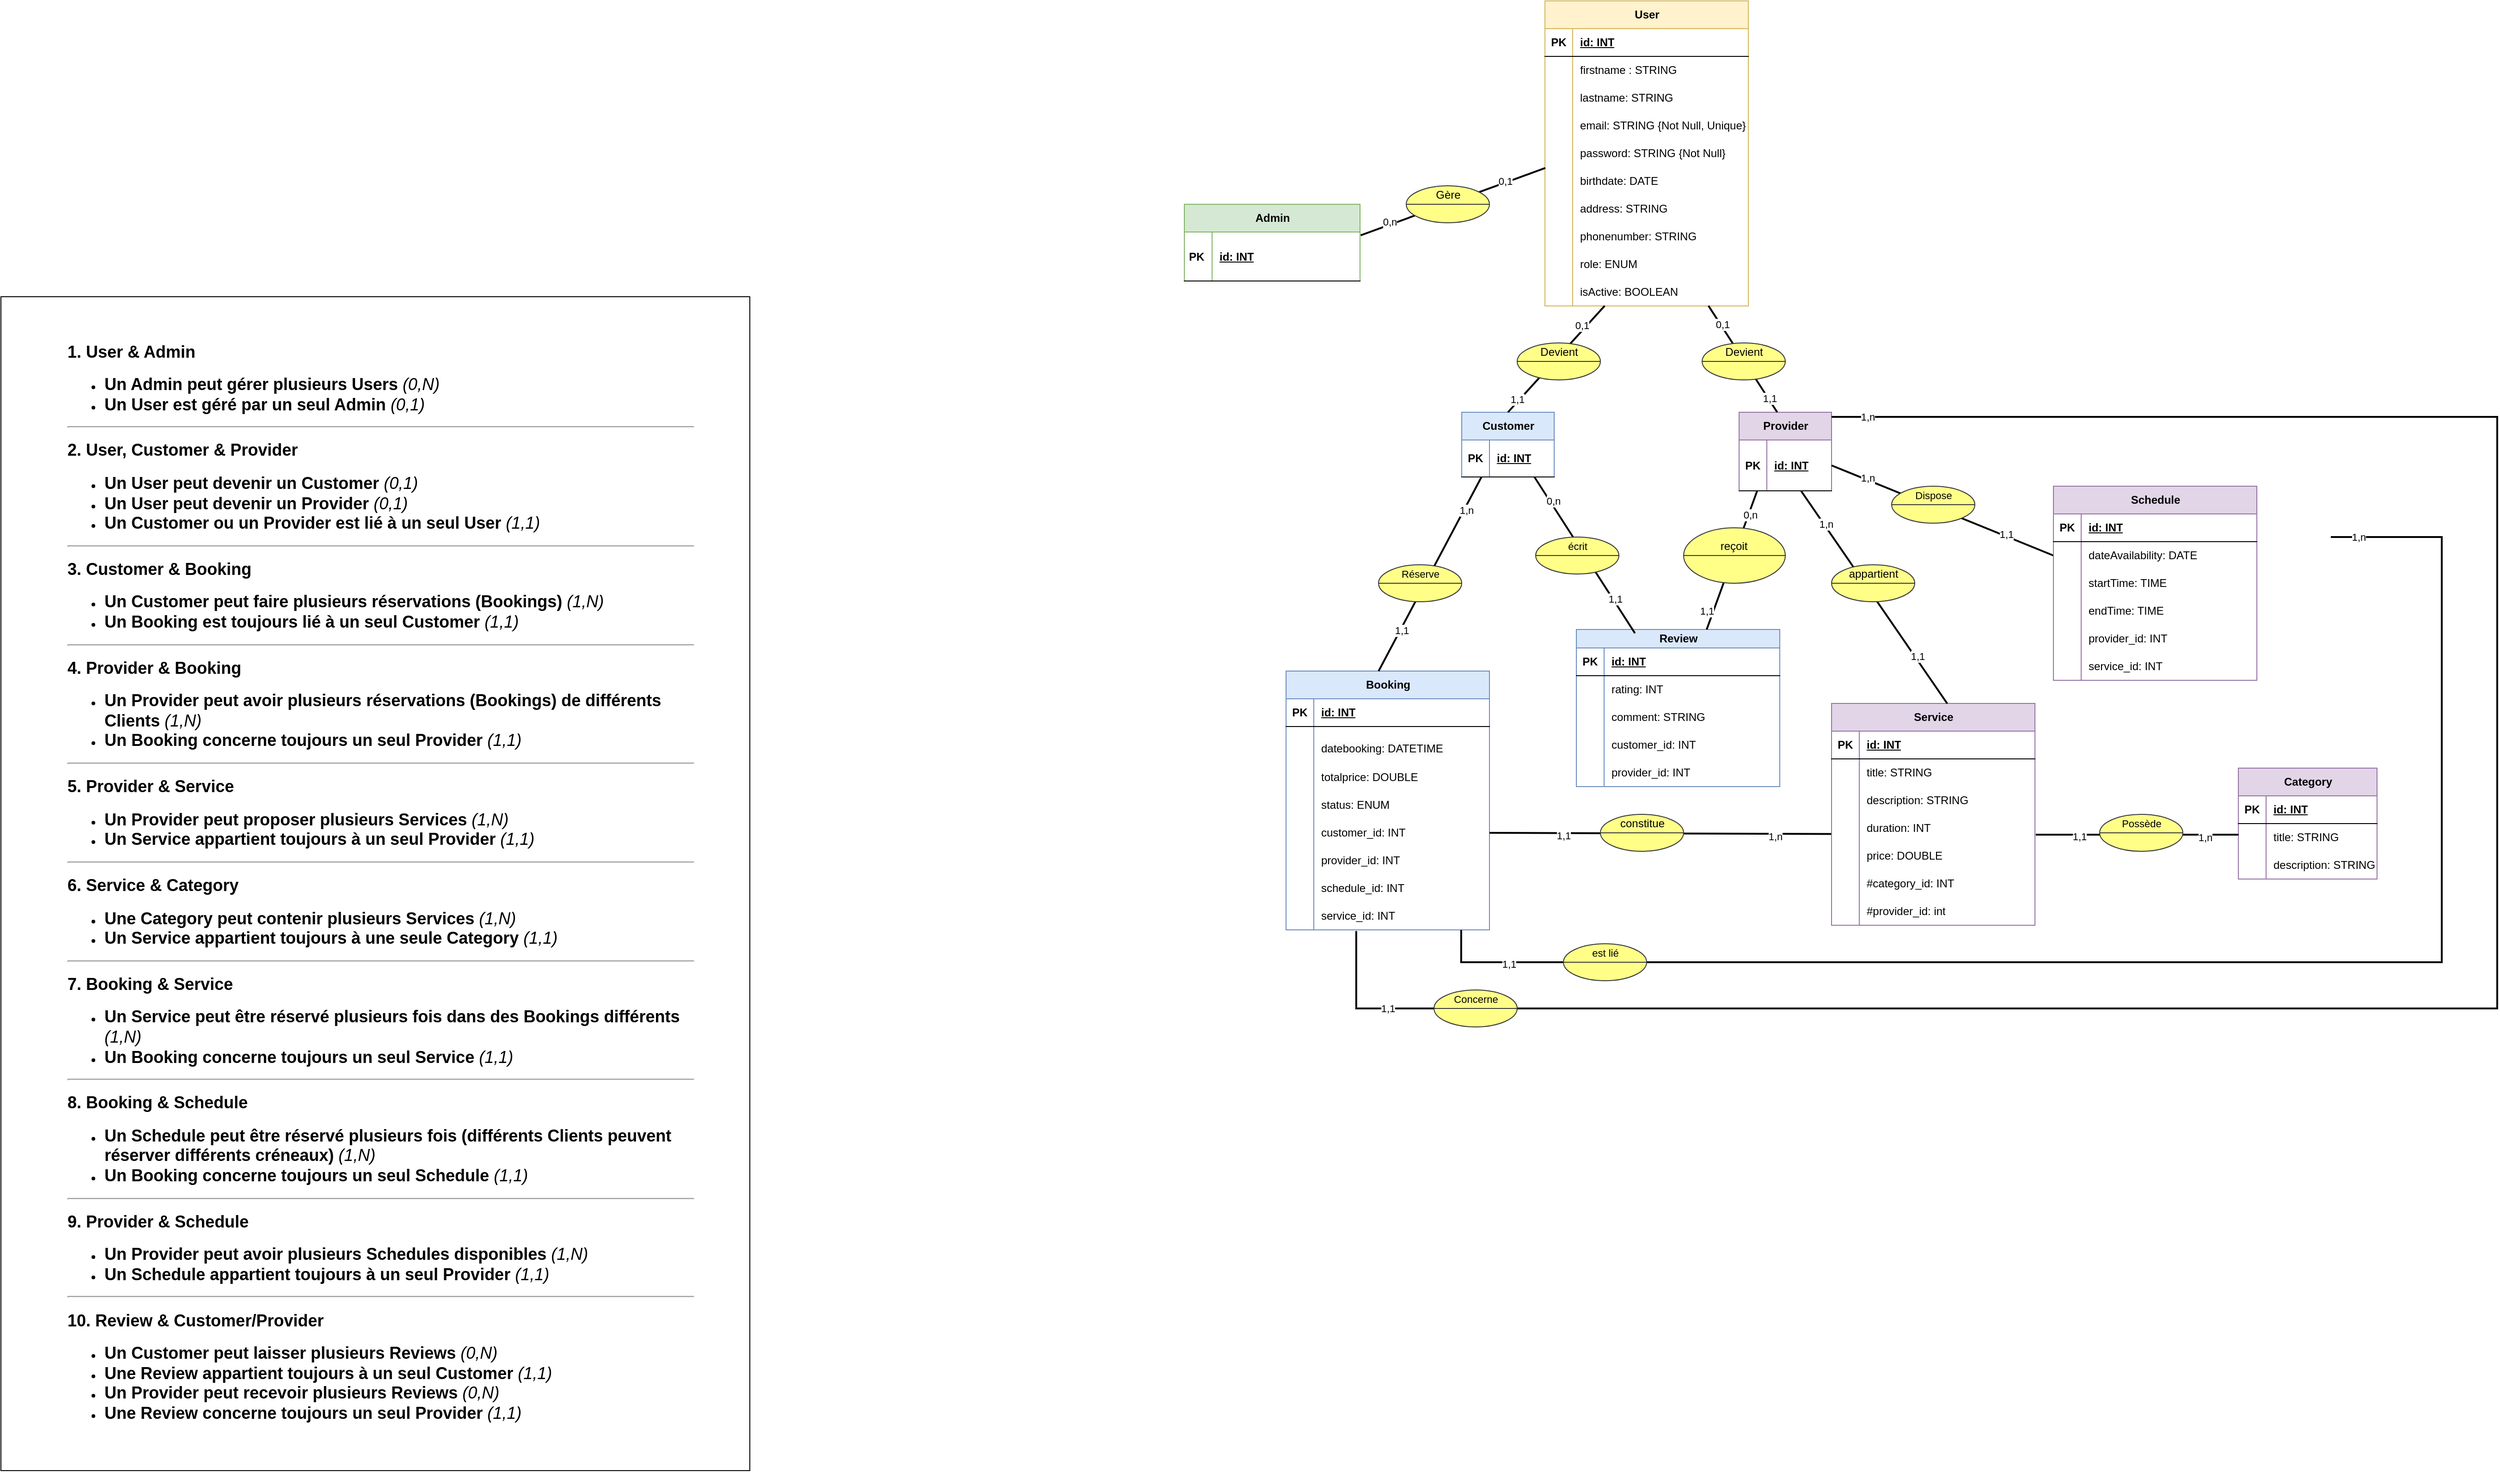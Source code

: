 <mxfile version="26.0.16">
  <diagram id="C5RBs43oDa-KdzZeNtuy" name="Page-1">
    <mxGraphModel dx="3631" dy="2062" grid="1" gridSize="10" guides="1" tooltips="1" connect="1" arrows="1" fold="1" page="1" pageScale="1" pageWidth="827" pageHeight="1169" math="0" shadow="0">
      <root>
        <mxCell id="WIyWlLk6GJQsqaUBKTNV-0" />
        <mxCell id="WIyWlLk6GJQsqaUBKTNV-1" parent="WIyWlLk6GJQsqaUBKTNV-0" />
        <mxCell id="oVY-QLYNFUEoTaVVMja6-0" value="" style="group" parent="WIyWlLk6GJQsqaUBKTNV-1" vertex="1" connectable="0">
          <mxGeometry x="40" y="-320" width="1420" height="1110" as="geometry" />
        </mxCell>
        <mxCell id="IeuhUxRmmoXqAZpo1SSm-284" value="User" style="shape=table;startSize=30;container=1;collapsible=1;childLayout=tableLayout;fixedRows=1;rowLines=0;fontStyle=1;align=center;resizeLast=1;html=1;fillColor=#fff2cc;strokeColor=#d6b656;" parent="oVY-QLYNFUEoTaVVMja6-0" vertex="1">
          <mxGeometry x="390" width="220" height="330" as="geometry" />
        </mxCell>
        <mxCell id="IeuhUxRmmoXqAZpo1SSm-285" value="" style="shape=tableRow;horizontal=0;startSize=0;swimlaneHead=0;swimlaneBody=0;fillColor=none;collapsible=0;dropTarget=0;points=[[0,0.5],[1,0.5]];portConstraint=eastwest;top=0;left=0;right=0;bottom=1;" parent="IeuhUxRmmoXqAZpo1SSm-284" vertex="1">
          <mxGeometry y="30" width="220" height="30" as="geometry" />
        </mxCell>
        <mxCell id="IeuhUxRmmoXqAZpo1SSm-286" value="PK" style="shape=partialRectangle;connectable=0;fillColor=none;top=0;left=0;bottom=0;right=0;fontStyle=1;overflow=hidden;whiteSpace=wrap;html=1;" parent="IeuhUxRmmoXqAZpo1SSm-285" vertex="1">
          <mxGeometry width="30" height="30" as="geometry">
            <mxRectangle width="30" height="30" as="alternateBounds" />
          </mxGeometry>
        </mxCell>
        <mxCell id="IeuhUxRmmoXqAZpo1SSm-287" value="id: INT" style="shape=partialRectangle;connectable=0;fillColor=none;top=0;left=0;bottom=0;right=0;align=left;spacingLeft=6;fontStyle=5;overflow=hidden;whiteSpace=wrap;html=1;" parent="IeuhUxRmmoXqAZpo1SSm-285" vertex="1">
          <mxGeometry x="30" width="190" height="30" as="geometry">
            <mxRectangle width="190" height="30" as="alternateBounds" />
          </mxGeometry>
        </mxCell>
        <mxCell id="IeuhUxRmmoXqAZpo1SSm-288" value="" style="shape=tableRow;horizontal=0;startSize=0;swimlaneHead=0;swimlaneBody=0;fillColor=none;collapsible=0;dropTarget=0;points=[[0,0.5],[1,0.5]];portConstraint=eastwest;top=0;left=0;right=0;bottom=0;" parent="IeuhUxRmmoXqAZpo1SSm-284" vertex="1">
          <mxGeometry y="60" width="220" height="30" as="geometry" />
        </mxCell>
        <mxCell id="IeuhUxRmmoXqAZpo1SSm-289" value="" style="shape=partialRectangle;connectable=0;fillColor=none;top=0;left=0;bottom=0;right=0;editable=1;overflow=hidden;whiteSpace=wrap;html=1;" parent="IeuhUxRmmoXqAZpo1SSm-288" vertex="1">
          <mxGeometry width="30" height="30" as="geometry">
            <mxRectangle width="30" height="30" as="alternateBounds" />
          </mxGeometry>
        </mxCell>
        <mxCell id="IeuhUxRmmoXqAZpo1SSm-290" value="firstname : STRING" style="shape=partialRectangle;connectable=0;fillColor=none;top=0;left=0;bottom=0;right=0;align=left;spacingLeft=6;overflow=hidden;whiteSpace=wrap;html=1;" parent="IeuhUxRmmoXqAZpo1SSm-288" vertex="1">
          <mxGeometry x="30" width="190" height="30" as="geometry">
            <mxRectangle width="190" height="30" as="alternateBounds" />
          </mxGeometry>
        </mxCell>
        <mxCell id="IeuhUxRmmoXqAZpo1SSm-291" value="" style="shape=tableRow;horizontal=0;startSize=0;swimlaneHead=0;swimlaneBody=0;fillColor=none;collapsible=0;dropTarget=0;points=[[0,0.5],[1,0.5]];portConstraint=eastwest;top=0;left=0;right=0;bottom=0;" parent="IeuhUxRmmoXqAZpo1SSm-284" vertex="1">
          <mxGeometry y="90" width="220" height="30" as="geometry" />
        </mxCell>
        <mxCell id="IeuhUxRmmoXqAZpo1SSm-292" value="" style="shape=partialRectangle;connectable=0;fillColor=none;top=0;left=0;bottom=0;right=0;editable=1;overflow=hidden;whiteSpace=wrap;html=1;" parent="IeuhUxRmmoXqAZpo1SSm-291" vertex="1">
          <mxGeometry width="30" height="30" as="geometry">
            <mxRectangle width="30" height="30" as="alternateBounds" />
          </mxGeometry>
        </mxCell>
        <mxCell id="IeuhUxRmmoXqAZpo1SSm-293" value="lastname: STRING" style="shape=partialRectangle;connectable=0;fillColor=none;top=0;left=0;bottom=0;right=0;align=left;spacingLeft=6;overflow=hidden;whiteSpace=wrap;html=1;" parent="IeuhUxRmmoXqAZpo1SSm-291" vertex="1">
          <mxGeometry x="30" width="190" height="30" as="geometry">
            <mxRectangle width="190" height="30" as="alternateBounds" />
          </mxGeometry>
        </mxCell>
        <mxCell id="IeuhUxRmmoXqAZpo1SSm-294" value="" style="shape=tableRow;horizontal=0;startSize=0;swimlaneHead=0;swimlaneBody=0;fillColor=none;collapsible=0;dropTarget=0;points=[[0,0.5],[1,0.5]];portConstraint=eastwest;top=0;left=0;right=0;bottom=0;" parent="IeuhUxRmmoXqAZpo1SSm-284" vertex="1">
          <mxGeometry y="120" width="220" height="30" as="geometry" />
        </mxCell>
        <mxCell id="IeuhUxRmmoXqAZpo1SSm-295" value="" style="shape=partialRectangle;connectable=0;fillColor=none;top=0;left=0;bottom=0;right=0;editable=1;overflow=hidden;whiteSpace=wrap;html=1;" parent="IeuhUxRmmoXqAZpo1SSm-294" vertex="1">
          <mxGeometry width="30" height="30" as="geometry">
            <mxRectangle width="30" height="30" as="alternateBounds" />
          </mxGeometry>
        </mxCell>
        <mxCell id="IeuhUxRmmoXqAZpo1SSm-296" value="email: STRING {Not Null, Unique}" style="shape=partialRectangle;connectable=0;fillColor=none;top=0;left=0;bottom=0;right=0;align=left;spacingLeft=6;overflow=hidden;whiteSpace=wrap;html=1;" parent="IeuhUxRmmoXqAZpo1SSm-294" vertex="1">
          <mxGeometry x="30" width="190" height="30" as="geometry">
            <mxRectangle width="190" height="30" as="alternateBounds" />
          </mxGeometry>
        </mxCell>
        <mxCell id="SoccBnHSWLBsHFDYlzGv-0" value="" style="shape=tableRow;horizontal=0;startSize=0;swimlaneHead=0;swimlaneBody=0;fillColor=none;collapsible=0;dropTarget=0;points=[[0,0.5],[1,0.5]];portConstraint=eastwest;top=0;left=0;right=0;bottom=0;" parent="IeuhUxRmmoXqAZpo1SSm-284" vertex="1">
          <mxGeometry y="150" width="220" height="30" as="geometry" />
        </mxCell>
        <mxCell id="SoccBnHSWLBsHFDYlzGv-1" value="" style="shape=partialRectangle;connectable=0;fillColor=none;top=0;left=0;bottom=0;right=0;editable=1;overflow=hidden;whiteSpace=wrap;html=1;" parent="SoccBnHSWLBsHFDYlzGv-0" vertex="1">
          <mxGeometry width="30" height="30" as="geometry">
            <mxRectangle width="30" height="30" as="alternateBounds" />
          </mxGeometry>
        </mxCell>
        <mxCell id="SoccBnHSWLBsHFDYlzGv-2" value="password: STRING {Not Null}" style="shape=partialRectangle;connectable=0;fillColor=none;top=0;left=0;bottom=0;right=0;align=left;spacingLeft=6;overflow=hidden;whiteSpace=wrap;html=1;" parent="SoccBnHSWLBsHFDYlzGv-0" vertex="1">
          <mxGeometry x="30" width="190" height="30" as="geometry">
            <mxRectangle width="190" height="30" as="alternateBounds" />
          </mxGeometry>
        </mxCell>
        <mxCell id="SoccBnHSWLBsHFDYlzGv-3" value="" style="shape=tableRow;horizontal=0;startSize=0;swimlaneHead=0;swimlaneBody=0;fillColor=none;collapsible=0;dropTarget=0;points=[[0,0.5],[1,0.5]];portConstraint=eastwest;top=0;left=0;right=0;bottom=0;" parent="IeuhUxRmmoXqAZpo1SSm-284" vertex="1">
          <mxGeometry y="180" width="220" height="30" as="geometry" />
        </mxCell>
        <mxCell id="SoccBnHSWLBsHFDYlzGv-4" value="" style="shape=partialRectangle;connectable=0;fillColor=none;top=0;left=0;bottom=0;right=0;editable=1;overflow=hidden;whiteSpace=wrap;html=1;" parent="SoccBnHSWLBsHFDYlzGv-3" vertex="1">
          <mxGeometry width="30" height="30" as="geometry">
            <mxRectangle width="30" height="30" as="alternateBounds" />
          </mxGeometry>
        </mxCell>
        <mxCell id="SoccBnHSWLBsHFDYlzGv-5" value="birthdate: DATE" style="shape=partialRectangle;connectable=0;fillColor=none;top=0;left=0;bottom=0;right=0;align=left;spacingLeft=6;overflow=hidden;whiteSpace=wrap;html=1;" parent="SoccBnHSWLBsHFDYlzGv-3" vertex="1">
          <mxGeometry x="30" width="190" height="30" as="geometry">
            <mxRectangle width="190" height="30" as="alternateBounds" />
          </mxGeometry>
        </mxCell>
        <mxCell id="SoccBnHSWLBsHFDYlzGv-6" value="" style="shape=tableRow;horizontal=0;startSize=0;swimlaneHead=0;swimlaneBody=0;fillColor=none;collapsible=0;dropTarget=0;points=[[0,0.5],[1,0.5]];portConstraint=eastwest;top=0;left=0;right=0;bottom=0;" parent="IeuhUxRmmoXqAZpo1SSm-284" vertex="1">
          <mxGeometry y="210" width="220" height="30" as="geometry" />
        </mxCell>
        <mxCell id="SoccBnHSWLBsHFDYlzGv-7" value="" style="shape=partialRectangle;connectable=0;fillColor=none;top=0;left=0;bottom=0;right=0;editable=1;overflow=hidden;whiteSpace=wrap;html=1;" parent="SoccBnHSWLBsHFDYlzGv-6" vertex="1">
          <mxGeometry width="30" height="30" as="geometry">
            <mxRectangle width="30" height="30" as="alternateBounds" />
          </mxGeometry>
        </mxCell>
        <mxCell id="SoccBnHSWLBsHFDYlzGv-8" value="address: STRING" style="shape=partialRectangle;connectable=0;fillColor=none;top=0;left=0;bottom=0;right=0;align=left;spacingLeft=6;overflow=hidden;whiteSpace=wrap;html=1;" parent="SoccBnHSWLBsHFDYlzGv-6" vertex="1">
          <mxGeometry x="30" width="190" height="30" as="geometry">
            <mxRectangle width="190" height="30" as="alternateBounds" />
          </mxGeometry>
        </mxCell>
        <mxCell id="SoccBnHSWLBsHFDYlzGv-9" value="" style="shape=tableRow;horizontal=0;startSize=0;swimlaneHead=0;swimlaneBody=0;fillColor=none;collapsible=0;dropTarget=0;points=[[0,0.5],[1,0.5]];portConstraint=eastwest;top=0;left=0;right=0;bottom=0;" parent="IeuhUxRmmoXqAZpo1SSm-284" vertex="1">
          <mxGeometry y="240" width="220" height="30" as="geometry" />
        </mxCell>
        <mxCell id="SoccBnHSWLBsHFDYlzGv-10" value="" style="shape=partialRectangle;connectable=0;fillColor=none;top=0;left=0;bottom=0;right=0;editable=1;overflow=hidden;whiteSpace=wrap;html=1;" parent="SoccBnHSWLBsHFDYlzGv-9" vertex="1">
          <mxGeometry width="30" height="30" as="geometry">
            <mxRectangle width="30" height="30" as="alternateBounds" />
          </mxGeometry>
        </mxCell>
        <mxCell id="SoccBnHSWLBsHFDYlzGv-11" value="phonenumber: STRING" style="shape=partialRectangle;connectable=0;fillColor=none;top=0;left=0;bottom=0;right=0;align=left;spacingLeft=6;overflow=hidden;whiteSpace=wrap;html=1;" parent="SoccBnHSWLBsHFDYlzGv-9" vertex="1">
          <mxGeometry x="30" width="190" height="30" as="geometry">
            <mxRectangle width="190" height="30" as="alternateBounds" />
          </mxGeometry>
        </mxCell>
        <mxCell id="SoccBnHSWLBsHFDYlzGv-12" value="" style="shape=tableRow;horizontal=0;startSize=0;swimlaneHead=0;swimlaneBody=0;fillColor=none;collapsible=0;dropTarget=0;points=[[0,0.5],[1,0.5]];portConstraint=eastwest;top=0;left=0;right=0;bottom=0;" parent="IeuhUxRmmoXqAZpo1SSm-284" vertex="1">
          <mxGeometry y="270" width="220" height="30" as="geometry" />
        </mxCell>
        <mxCell id="SoccBnHSWLBsHFDYlzGv-13" value="" style="shape=partialRectangle;connectable=0;fillColor=none;top=0;left=0;bottom=0;right=0;editable=1;overflow=hidden;whiteSpace=wrap;html=1;" parent="SoccBnHSWLBsHFDYlzGv-12" vertex="1">
          <mxGeometry width="30" height="30" as="geometry">
            <mxRectangle width="30" height="30" as="alternateBounds" />
          </mxGeometry>
        </mxCell>
        <mxCell id="SoccBnHSWLBsHFDYlzGv-14" value="role: ENUM" style="shape=partialRectangle;connectable=0;fillColor=none;top=0;left=0;bottom=0;right=0;align=left;spacingLeft=6;overflow=hidden;whiteSpace=wrap;html=1;" parent="SoccBnHSWLBsHFDYlzGv-12" vertex="1">
          <mxGeometry x="30" width="190" height="30" as="geometry">
            <mxRectangle width="190" height="30" as="alternateBounds" />
          </mxGeometry>
        </mxCell>
        <mxCell id="SoccBnHSWLBsHFDYlzGv-15" value="" style="shape=tableRow;horizontal=0;startSize=0;swimlaneHead=0;swimlaneBody=0;fillColor=none;collapsible=0;dropTarget=0;points=[[0,0.5],[1,0.5]];portConstraint=eastwest;top=0;left=0;right=0;bottom=0;" parent="IeuhUxRmmoXqAZpo1SSm-284" vertex="1">
          <mxGeometry y="300" width="220" height="30" as="geometry" />
        </mxCell>
        <mxCell id="SoccBnHSWLBsHFDYlzGv-16" value="" style="shape=partialRectangle;connectable=0;fillColor=none;top=0;left=0;bottom=0;right=0;editable=1;overflow=hidden;whiteSpace=wrap;html=1;" parent="SoccBnHSWLBsHFDYlzGv-15" vertex="1">
          <mxGeometry width="30" height="30" as="geometry">
            <mxRectangle width="30" height="30" as="alternateBounds" />
          </mxGeometry>
        </mxCell>
        <mxCell id="SoccBnHSWLBsHFDYlzGv-17" value="isActive: BOOLEAN" style="shape=partialRectangle;connectable=0;fillColor=none;top=0;left=0;bottom=0;right=0;align=left;spacingLeft=6;overflow=hidden;whiteSpace=wrap;html=1;" parent="SoccBnHSWLBsHFDYlzGv-15" vertex="1">
          <mxGeometry x="30" width="190" height="30" as="geometry">
            <mxRectangle width="190" height="30" as="alternateBounds" />
          </mxGeometry>
        </mxCell>
        <mxCell id="SoccBnHSWLBsHFDYlzGv-18" value="Customer" style="shape=table;startSize=30;container=1;collapsible=1;childLayout=tableLayout;fixedRows=1;rowLines=0;fontStyle=1;align=center;resizeLast=1;html=1;fillColor=#dae8fc;strokeColor=#6c8ebf;" parent="oVY-QLYNFUEoTaVVMja6-0" vertex="1">
          <mxGeometry x="300" y="445" width="100" height="70" as="geometry" />
        </mxCell>
        <mxCell id="SoccBnHSWLBsHFDYlzGv-19" value="" style="shape=tableRow;horizontal=0;startSize=0;swimlaneHead=0;swimlaneBody=0;fillColor=none;collapsible=0;dropTarget=0;points=[[0,0.5],[1,0.5]];portConstraint=eastwest;top=0;left=0;right=0;bottom=1;" parent="SoccBnHSWLBsHFDYlzGv-18" vertex="1">
          <mxGeometry y="30" width="100" height="40" as="geometry" />
        </mxCell>
        <mxCell id="SoccBnHSWLBsHFDYlzGv-20" value="PK" style="shape=partialRectangle;connectable=0;fillColor=none;top=0;left=0;bottom=0;right=0;fontStyle=1;overflow=hidden;whiteSpace=wrap;html=1;" parent="SoccBnHSWLBsHFDYlzGv-19" vertex="1">
          <mxGeometry width="30" height="40" as="geometry">
            <mxRectangle width="30" height="40" as="alternateBounds" />
          </mxGeometry>
        </mxCell>
        <mxCell id="SoccBnHSWLBsHFDYlzGv-21" value="id: INT" style="shape=partialRectangle;connectable=0;fillColor=none;top=0;left=0;bottom=0;right=0;align=left;spacingLeft=6;fontStyle=5;overflow=hidden;whiteSpace=wrap;html=1;" parent="SoccBnHSWLBsHFDYlzGv-19" vertex="1">
          <mxGeometry x="30" width="70" height="40" as="geometry">
            <mxRectangle width="70" height="40" as="alternateBounds" />
          </mxGeometry>
        </mxCell>
        <mxCell id="SoccBnHSWLBsHFDYlzGv-49" value="Provider" style="shape=table;startSize=30;container=1;collapsible=1;childLayout=tableLayout;fixedRows=1;rowLines=0;fontStyle=1;align=center;resizeLast=1;html=1;fillColor=#e1d5e7;strokeColor=#9673a6;" parent="oVY-QLYNFUEoTaVVMja6-0" vertex="1">
          <mxGeometry x="600" y="445" width="100" height="85" as="geometry" />
        </mxCell>
        <mxCell id="SoccBnHSWLBsHFDYlzGv-50" value="" style="shape=tableRow;horizontal=0;startSize=0;swimlaneHead=0;swimlaneBody=0;fillColor=none;collapsible=0;dropTarget=0;points=[[0,0.5],[1,0.5]];portConstraint=eastwest;top=0;left=0;right=0;bottom=1;" parent="SoccBnHSWLBsHFDYlzGv-49" vertex="1">
          <mxGeometry y="30" width="100" height="55" as="geometry" />
        </mxCell>
        <mxCell id="SoccBnHSWLBsHFDYlzGv-51" value="PK" style="shape=partialRectangle;connectable=0;fillColor=none;top=0;left=0;bottom=0;right=0;fontStyle=1;overflow=hidden;whiteSpace=wrap;html=1;" parent="SoccBnHSWLBsHFDYlzGv-50" vertex="1">
          <mxGeometry width="30" height="55" as="geometry">
            <mxRectangle width="30" height="55" as="alternateBounds" />
          </mxGeometry>
        </mxCell>
        <mxCell id="SoccBnHSWLBsHFDYlzGv-52" value="id: INT" style="shape=partialRectangle;connectable=0;fillColor=none;top=0;left=0;bottom=0;right=0;align=left;spacingLeft=6;fontStyle=5;overflow=hidden;whiteSpace=wrap;html=1;" parent="SoccBnHSWLBsHFDYlzGv-50" vertex="1">
          <mxGeometry x="30" width="70" height="55" as="geometry">
            <mxRectangle width="70" height="55" as="alternateBounds" />
          </mxGeometry>
        </mxCell>
        <mxCell id="SoccBnHSWLBsHFDYlzGv-80" value="Admin" style="shape=table;startSize=30;container=1;collapsible=1;childLayout=tableLayout;fixedRows=1;rowLines=0;fontStyle=1;align=center;resizeLast=1;html=1;fillColor=#d5e8d4;strokeColor=#82b366;" parent="oVY-QLYNFUEoTaVVMja6-0" vertex="1">
          <mxGeometry y="220" width="190" height="83" as="geometry" />
        </mxCell>
        <mxCell id="SoccBnHSWLBsHFDYlzGv-81" value="" style="shape=tableRow;horizontal=0;startSize=0;swimlaneHead=0;swimlaneBody=0;fillColor=none;collapsible=0;dropTarget=0;points=[[0,0.5],[1,0.5]];portConstraint=eastwest;top=0;left=0;right=0;bottom=1;" parent="SoccBnHSWLBsHFDYlzGv-80" vertex="1">
          <mxGeometry y="30" width="190" height="53" as="geometry" />
        </mxCell>
        <mxCell id="SoccBnHSWLBsHFDYlzGv-82" value="PK&amp;nbsp;" style="shape=partialRectangle;connectable=0;fillColor=none;top=0;left=0;bottom=0;right=0;fontStyle=1;overflow=hidden;whiteSpace=wrap;html=1;" parent="SoccBnHSWLBsHFDYlzGv-81" vertex="1">
          <mxGeometry width="30" height="53" as="geometry">
            <mxRectangle width="30" height="53" as="alternateBounds" />
          </mxGeometry>
        </mxCell>
        <mxCell id="SoccBnHSWLBsHFDYlzGv-83" value="id: INT" style="shape=partialRectangle;connectable=0;fillColor=none;top=0;left=0;bottom=0;right=0;align=left;spacingLeft=6;fontStyle=5;overflow=hidden;whiteSpace=wrap;html=1;" parent="SoccBnHSWLBsHFDYlzGv-81" vertex="1">
          <mxGeometry x="30" width="160" height="53" as="geometry">
            <mxRectangle width="160" height="53" as="alternateBounds" />
          </mxGeometry>
        </mxCell>
        <mxCell id="SoccBnHSWLBsHFDYlzGv-236" value="Category" style="shape=table;startSize=30;container=1;collapsible=1;childLayout=tableLayout;fixedRows=1;rowLines=0;fontStyle=1;align=center;resizeLast=1;html=1;fillColor=#e1d5e7;strokeColor=#9673a6;" parent="oVY-QLYNFUEoTaVVMja6-0" vertex="1">
          <mxGeometry x="1140" y="830" width="150" height="120" as="geometry" />
        </mxCell>
        <mxCell id="SoccBnHSWLBsHFDYlzGv-237" value="" style="shape=tableRow;horizontal=0;startSize=0;swimlaneHead=0;swimlaneBody=0;fillColor=none;collapsible=0;dropTarget=0;points=[[0,0.5],[1,0.5]];portConstraint=eastwest;top=0;left=0;right=0;bottom=1;" parent="SoccBnHSWLBsHFDYlzGv-236" vertex="1">
          <mxGeometry y="30" width="150" height="30" as="geometry" />
        </mxCell>
        <mxCell id="SoccBnHSWLBsHFDYlzGv-238" value="PK" style="shape=partialRectangle;connectable=0;fillColor=none;top=0;left=0;bottom=0;right=0;fontStyle=1;overflow=hidden;whiteSpace=wrap;html=1;" parent="SoccBnHSWLBsHFDYlzGv-237" vertex="1">
          <mxGeometry width="30" height="30" as="geometry">
            <mxRectangle width="30" height="30" as="alternateBounds" />
          </mxGeometry>
        </mxCell>
        <mxCell id="SoccBnHSWLBsHFDYlzGv-239" value="id: INT" style="shape=partialRectangle;connectable=0;fillColor=none;top=0;left=0;bottom=0;right=0;align=left;spacingLeft=6;fontStyle=5;overflow=hidden;whiteSpace=wrap;html=1;" parent="SoccBnHSWLBsHFDYlzGv-237" vertex="1">
          <mxGeometry x="30" width="120" height="30" as="geometry">
            <mxRectangle width="120" height="30" as="alternateBounds" />
          </mxGeometry>
        </mxCell>
        <mxCell id="SoccBnHSWLBsHFDYlzGv-240" value="" style="shape=tableRow;horizontal=0;startSize=0;swimlaneHead=0;swimlaneBody=0;fillColor=none;collapsible=0;dropTarget=0;points=[[0,0.5],[1,0.5]];portConstraint=eastwest;top=0;left=0;right=0;bottom=0;" parent="SoccBnHSWLBsHFDYlzGv-236" vertex="1">
          <mxGeometry y="60" width="150" height="30" as="geometry" />
        </mxCell>
        <mxCell id="SoccBnHSWLBsHFDYlzGv-241" value="" style="shape=partialRectangle;connectable=0;fillColor=none;top=0;left=0;bottom=0;right=0;editable=1;overflow=hidden;whiteSpace=wrap;html=1;" parent="SoccBnHSWLBsHFDYlzGv-240" vertex="1">
          <mxGeometry width="30" height="30" as="geometry">
            <mxRectangle width="30" height="30" as="alternateBounds" />
          </mxGeometry>
        </mxCell>
        <mxCell id="SoccBnHSWLBsHFDYlzGv-242" value="title: STRING" style="shape=partialRectangle;connectable=0;fillColor=none;top=0;left=0;bottom=0;right=0;align=left;spacingLeft=6;overflow=hidden;whiteSpace=wrap;html=1;" parent="SoccBnHSWLBsHFDYlzGv-240" vertex="1">
          <mxGeometry x="30" width="120" height="30" as="geometry">
            <mxRectangle width="120" height="30" as="alternateBounds" />
          </mxGeometry>
        </mxCell>
        <mxCell id="SoccBnHSWLBsHFDYlzGv-243" value="" style="shape=tableRow;horizontal=0;startSize=0;swimlaneHead=0;swimlaneBody=0;fillColor=none;collapsible=0;dropTarget=0;points=[[0,0.5],[1,0.5]];portConstraint=eastwest;top=0;left=0;right=0;bottom=0;" parent="SoccBnHSWLBsHFDYlzGv-236" vertex="1">
          <mxGeometry y="90" width="150" height="30" as="geometry" />
        </mxCell>
        <mxCell id="SoccBnHSWLBsHFDYlzGv-244" value="" style="shape=partialRectangle;connectable=0;fillColor=none;top=0;left=0;bottom=0;right=0;editable=1;overflow=hidden;whiteSpace=wrap;html=1;" parent="SoccBnHSWLBsHFDYlzGv-243" vertex="1">
          <mxGeometry width="30" height="30" as="geometry">
            <mxRectangle width="30" height="30" as="alternateBounds" />
          </mxGeometry>
        </mxCell>
        <mxCell id="SoccBnHSWLBsHFDYlzGv-245" value="description: STRING" style="shape=partialRectangle;connectable=0;fillColor=none;top=0;left=0;bottom=0;right=0;align=left;spacingLeft=6;overflow=hidden;whiteSpace=wrap;html=1;" parent="SoccBnHSWLBsHFDYlzGv-243" vertex="1">
          <mxGeometry x="30" width="120" height="30" as="geometry">
            <mxRectangle width="120" height="30" as="alternateBounds" />
          </mxGeometry>
        </mxCell>
        <mxCell id="SoccBnHSWLBsHFDYlzGv-283" value="" style="group" parent="oVY-QLYNFUEoTaVVMja6-0" vertex="1" connectable="0">
          <mxGeometry x="110" y="725" width="220" height="280" as="geometry" />
        </mxCell>
        <mxCell id="SoccBnHSWLBsHFDYlzGv-142" value="Booking" style="shape=table;startSize=30;container=1;collapsible=1;childLayout=tableLayout;fixedRows=1;rowLines=0;fontStyle=1;align=center;resizeLast=1;html=1;fillColor=#dae8fc;strokeColor=#6c8ebf;" parent="SoccBnHSWLBsHFDYlzGv-283" vertex="1">
          <mxGeometry width="220" height="280" as="geometry" />
        </mxCell>
        <mxCell id="SoccBnHSWLBsHFDYlzGv-143" value="" style="shape=tableRow;horizontal=0;startSize=0;swimlaneHead=0;swimlaneBody=0;fillColor=none;collapsible=0;dropTarget=0;points=[[0,0.5],[1,0.5]];portConstraint=eastwest;top=0;left=0;right=0;bottom=1;" parent="SoccBnHSWLBsHFDYlzGv-142" vertex="1">
          <mxGeometry y="30" width="220" height="30" as="geometry" />
        </mxCell>
        <mxCell id="SoccBnHSWLBsHFDYlzGv-144" value="PK" style="shape=partialRectangle;connectable=0;fillColor=none;top=0;left=0;bottom=0;right=0;fontStyle=1;overflow=hidden;whiteSpace=wrap;html=1;" parent="SoccBnHSWLBsHFDYlzGv-143" vertex="1">
          <mxGeometry width="30" height="30" as="geometry">
            <mxRectangle width="30" height="30" as="alternateBounds" />
          </mxGeometry>
        </mxCell>
        <mxCell id="SoccBnHSWLBsHFDYlzGv-145" value="id: INT" style="shape=partialRectangle;connectable=0;fillColor=none;top=0;left=0;bottom=0;right=0;align=left;spacingLeft=6;fontStyle=5;overflow=hidden;whiteSpace=wrap;html=1;" parent="SoccBnHSWLBsHFDYlzGv-143" vertex="1">
          <mxGeometry x="30" width="190" height="30" as="geometry">
            <mxRectangle width="190" height="30" as="alternateBounds" />
          </mxGeometry>
        </mxCell>
        <mxCell id="SoccBnHSWLBsHFDYlzGv-146" value="" style="shape=tableRow;horizontal=0;startSize=0;swimlaneHead=0;swimlaneBody=0;fillColor=none;collapsible=0;dropTarget=0;points=[[0,0.5],[1,0.5]];portConstraint=eastwest;top=0;left=0;right=0;bottom=0;" parent="SoccBnHSWLBsHFDYlzGv-142" vertex="1">
          <mxGeometry y="60" width="220" height="40" as="geometry" />
        </mxCell>
        <mxCell id="SoccBnHSWLBsHFDYlzGv-147" value="" style="shape=partialRectangle;connectable=0;fillColor=none;top=0;left=0;bottom=0;right=0;editable=1;overflow=hidden;whiteSpace=wrap;html=1;" parent="SoccBnHSWLBsHFDYlzGv-146" vertex="1">
          <mxGeometry width="30" height="40" as="geometry">
            <mxRectangle width="30" height="40" as="alternateBounds" />
          </mxGeometry>
        </mxCell>
        <mxCell id="SoccBnHSWLBsHFDYlzGv-148" value="&#xa;&lt;span style=&quot;color: rgb(0, 0, 0); font-family: Helvetica; font-size: 12px; font-style: normal; font-variant-ligatures: normal; font-variant-caps: normal; font-weight: 400; letter-spacing: normal; orphans: 2; text-align: left; text-indent: 0px; text-transform: none; widows: 2; word-spacing: 0px; -webkit-text-stroke-width: 0px; white-space: normal; background-color: rgb(251, 251, 251); text-decoration-thickness: initial; text-decoration-style: initial; text-decoration-color: initial; display: inline !important; float: none;&quot;&gt;datebooking: DATETIME&lt;/span&gt;&#xa;&#xa;" style="shape=partialRectangle;connectable=0;fillColor=none;top=0;left=0;bottom=0;right=0;align=left;spacingLeft=6;overflow=hidden;whiteSpace=wrap;html=1;" parent="SoccBnHSWLBsHFDYlzGv-146" vertex="1">
          <mxGeometry x="30" width="190" height="40" as="geometry">
            <mxRectangle width="190" height="40" as="alternateBounds" />
          </mxGeometry>
        </mxCell>
        <mxCell id="SoccBnHSWLBsHFDYlzGv-149" value="" style="shape=tableRow;horizontal=0;startSize=0;swimlaneHead=0;swimlaneBody=0;fillColor=none;collapsible=0;dropTarget=0;points=[[0,0.5],[1,0.5]];portConstraint=eastwest;top=0;left=0;right=0;bottom=0;" parent="SoccBnHSWLBsHFDYlzGv-142" vertex="1">
          <mxGeometry y="100" width="220" height="30" as="geometry" />
        </mxCell>
        <mxCell id="SoccBnHSWLBsHFDYlzGv-150" value="" style="shape=partialRectangle;connectable=0;fillColor=none;top=0;left=0;bottom=0;right=0;editable=1;overflow=hidden;whiteSpace=wrap;html=1;" parent="SoccBnHSWLBsHFDYlzGv-149" vertex="1">
          <mxGeometry width="30" height="30" as="geometry">
            <mxRectangle width="30" height="30" as="alternateBounds" />
          </mxGeometry>
        </mxCell>
        <mxCell id="SoccBnHSWLBsHFDYlzGv-151" value="totalprice: DOUBLE" style="shape=partialRectangle;connectable=0;fillColor=none;top=0;left=0;bottom=0;right=0;align=left;spacingLeft=6;overflow=hidden;whiteSpace=wrap;html=1;" parent="SoccBnHSWLBsHFDYlzGv-149" vertex="1">
          <mxGeometry x="30" width="190" height="30" as="geometry">
            <mxRectangle width="190" height="30" as="alternateBounds" />
          </mxGeometry>
        </mxCell>
        <mxCell id="SoccBnHSWLBsHFDYlzGv-279" value="" style="shape=tableRow;horizontal=0;startSize=0;swimlaneHead=0;swimlaneBody=0;fillColor=none;collapsible=0;dropTarget=0;points=[[0,0.5],[1,0.5]];portConstraint=eastwest;top=0;left=0;right=0;bottom=0;" parent="SoccBnHSWLBsHFDYlzGv-142" vertex="1">
          <mxGeometry y="130" width="220" height="30" as="geometry" />
        </mxCell>
        <mxCell id="SoccBnHSWLBsHFDYlzGv-280" value="" style="shape=partialRectangle;connectable=0;fillColor=none;top=0;left=0;bottom=0;right=0;editable=1;overflow=hidden;whiteSpace=wrap;html=1;" parent="SoccBnHSWLBsHFDYlzGv-279" vertex="1">
          <mxGeometry width="30" height="30" as="geometry">
            <mxRectangle width="30" height="30" as="alternateBounds" />
          </mxGeometry>
        </mxCell>
        <mxCell id="SoccBnHSWLBsHFDYlzGv-281" value="status: ENUM&amp;nbsp;" style="shape=partialRectangle;connectable=0;fillColor=none;top=0;left=0;bottom=0;right=0;align=left;spacingLeft=6;overflow=hidden;whiteSpace=wrap;html=1;" parent="SoccBnHSWLBsHFDYlzGv-279" vertex="1">
          <mxGeometry x="30" width="190" height="30" as="geometry">
            <mxRectangle width="190" height="30" as="alternateBounds" />
          </mxGeometry>
        </mxCell>
        <mxCell id="SoccBnHSWLBsHFDYlzGv-152" value="" style="shape=tableRow;horizontal=0;startSize=0;swimlaneHead=0;swimlaneBody=0;fillColor=none;collapsible=0;dropTarget=0;points=[[0,0.5],[1,0.5]];portConstraint=eastwest;top=0;left=0;right=0;bottom=0;" parent="SoccBnHSWLBsHFDYlzGv-142" vertex="1">
          <mxGeometry y="160" width="220" height="30" as="geometry" />
        </mxCell>
        <mxCell id="SoccBnHSWLBsHFDYlzGv-153" value="" style="shape=partialRectangle;connectable=0;fillColor=none;top=0;left=0;bottom=0;right=0;editable=1;overflow=hidden;whiteSpace=wrap;html=1;" parent="SoccBnHSWLBsHFDYlzGv-152" vertex="1">
          <mxGeometry width="30" height="30" as="geometry">
            <mxRectangle width="30" height="30" as="alternateBounds" />
          </mxGeometry>
        </mxCell>
        <mxCell id="SoccBnHSWLBsHFDYlzGv-154" value="customer_id: INT" style="shape=partialRectangle;connectable=0;fillColor=none;top=0;left=0;bottom=0;right=0;align=left;spacingLeft=6;overflow=hidden;whiteSpace=wrap;html=1;" parent="SoccBnHSWLBsHFDYlzGv-152" vertex="1">
          <mxGeometry x="30" width="190" height="30" as="geometry">
            <mxRectangle width="190" height="30" as="alternateBounds" />
          </mxGeometry>
        </mxCell>
        <mxCell id="SoccBnHSWLBsHFDYlzGv-155" value="" style="shape=tableRow;horizontal=0;startSize=0;swimlaneHead=0;swimlaneBody=0;fillColor=none;collapsible=0;dropTarget=0;points=[[0,0.5],[1,0.5]];portConstraint=eastwest;top=0;left=0;right=0;bottom=0;" parent="SoccBnHSWLBsHFDYlzGv-142" vertex="1">
          <mxGeometry y="190" width="220" height="30" as="geometry" />
        </mxCell>
        <mxCell id="SoccBnHSWLBsHFDYlzGv-156" value="" style="shape=partialRectangle;connectable=0;fillColor=none;top=0;left=0;bottom=0;right=0;editable=1;overflow=hidden;whiteSpace=wrap;html=1;" parent="SoccBnHSWLBsHFDYlzGv-155" vertex="1">
          <mxGeometry width="30" height="30" as="geometry">
            <mxRectangle width="30" height="30" as="alternateBounds" />
          </mxGeometry>
        </mxCell>
        <mxCell id="SoccBnHSWLBsHFDYlzGv-157" value="provider_id: INT" style="shape=partialRectangle;connectable=0;fillColor=none;top=0;left=0;bottom=0;right=0;align=left;spacingLeft=6;overflow=hidden;whiteSpace=wrap;html=1;" parent="SoccBnHSWLBsHFDYlzGv-155" vertex="1">
          <mxGeometry x="30" width="190" height="30" as="geometry">
            <mxRectangle width="190" height="30" as="alternateBounds" />
          </mxGeometry>
        </mxCell>
        <mxCell id="SoccBnHSWLBsHFDYlzGv-158" value="" style="shape=tableRow;horizontal=0;startSize=0;swimlaneHead=0;swimlaneBody=0;fillColor=none;collapsible=0;dropTarget=0;points=[[0,0.5],[1,0.5]];portConstraint=eastwest;top=0;left=0;right=0;bottom=0;" parent="SoccBnHSWLBsHFDYlzGv-142" vertex="1">
          <mxGeometry y="220" width="220" height="30" as="geometry" />
        </mxCell>
        <mxCell id="SoccBnHSWLBsHFDYlzGv-159" value="" style="shape=partialRectangle;connectable=0;fillColor=none;top=0;left=0;bottom=0;right=0;editable=1;overflow=hidden;whiteSpace=wrap;html=1;" parent="SoccBnHSWLBsHFDYlzGv-158" vertex="1">
          <mxGeometry width="30" height="30" as="geometry">
            <mxRectangle width="30" height="30" as="alternateBounds" />
          </mxGeometry>
        </mxCell>
        <mxCell id="SoccBnHSWLBsHFDYlzGv-160" value="schedule_id: INT" style="shape=partialRectangle;connectable=0;fillColor=none;top=0;left=0;bottom=0;right=0;align=left;spacingLeft=6;overflow=hidden;whiteSpace=wrap;html=1;" parent="SoccBnHSWLBsHFDYlzGv-158" vertex="1">
          <mxGeometry x="30" width="190" height="30" as="geometry">
            <mxRectangle width="190" height="30" as="alternateBounds" />
          </mxGeometry>
        </mxCell>
        <mxCell id="SoccBnHSWLBsHFDYlzGv-161" value="" style="shape=tableRow;horizontal=0;startSize=0;swimlaneHead=0;swimlaneBody=0;fillColor=none;collapsible=0;dropTarget=0;points=[[0,0.5],[1,0.5]];portConstraint=eastwest;top=0;left=0;right=0;bottom=0;" parent="SoccBnHSWLBsHFDYlzGv-142" vertex="1">
          <mxGeometry y="250" width="220" height="30" as="geometry" />
        </mxCell>
        <mxCell id="SoccBnHSWLBsHFDYlzGv-162" value="" style="shape=partialRectangle;connectable=0;fillColor=none;top=0;left=0;bottom=0;right=0;editable=1;overflow=hidden;whiteSpace=wrap;html=1;" parent="SoccBnHSWLBsHFDYlzGv-161" vertex="1">
          <mxGeometry width="30" height="30" as="geometry">
            <mxRectangle width="30" height="30" as="alternateBounds" />
          </mxGeometry>
        </mxCell>
        <mxCell id="SoccBnHSWLBsHFDYlzGv-163" value="service_id: INT" style="shape=partialRectangle;connectable=0;fillColor=none;top=0;left=0;bottom=0;right=0;align=left;spacingLeft=6;overflow=hidden;whiteSpace=wrap;html=1;" parent="SoccBnHSWLBsHFDYlzGv-161" vertex="1">
          <mxGeometry x="30" width="190" height="30" as="geometry">
            <mxRectangle width="190" height="30" as="alternateBounds" />
          </mxGeometry>
        </mxCell>
        <mxCell id="SoccBnHSWLBsHFDYlzGv-275" value="" style="shape=partialRectangle;connectable=0;fillColor=none;top=0;left=0;bottom=0;right=0;fontStyle=1;overflow=hidden;whiteSpace=wrap;html=1;" parent="SoccBnHSWLBsHFDYlzGv-283" vertex="1">
          <mxGeometry y="220" width="30" height="30" as="geometry">
            <mxRectangle width="30" height="30" as="alternateBounds" />
          </mxGeometry>
        </mxCell>
        <mxCell id="SoccBnHSWLBsHFDYlzGv-276" value="" style="shape=partialRectangle;connectable=0;fillColor=none;top=0;left=0;bottom=0;right=0;fontStyle=1;overflow=hidden;whiteSpace=wrap;html=1;" parent="SoccBnHSWLBsHFDYlzGv-283" vertex="1">
          <mxGeometry y="190" width="30" height="30" as="geometry">
            <mxRectangle width="30" height="30" as="alternateBounds" />
          </mxGeometry>
        </mxCell>
        <mxCell id="SoccBnHSWLBsHFDYlzGv-277" value="" style="shape=partialRectangle;connectable=0;fillColor=none;top=0;left=0;bottom=0;right=0;fontStyle=1;overflow=hidden;whiteSpace=wrap;html=1;" parent="SoccBnHSWLBsHFDYlzGv-283" vertex="1">
          <mxGeometry y="160" width="30" height="30" as="geometry">
            <mxRectangle width="30" height="30" as="alternateBounds" />
          </mxGeometry>
        </mxCell>
        <mxCell id="SoccBnHSWLBsHFDYlzGv-278" value="" style="shape=partialRectangle;connectable=0;fillColor=none;top=0;left=0;bottom=0;right=0;fontStyle=1;overflow=hidden;whiteSpace=wrap;html=1;" parent="SoccBnHSWLBsHFDYlzGv-283" vertex="1">
          <mxGeometry y="250" width="30" height="30" as="geometry">
            <mxRectangle width="30" height="30" as="alternateBounds" />
          </mxGeometry>
        </mxCell>
        <mxCell id="SoccBnHSWLBsHFDYlzGv-289" value="" style="group" parent="oVY-QLYNFUEoTaVVMja6-0" vertex="1" connectable="0">
          <mxGeometry x="700" y="760" width="220" height="270" as="geometry" />
        </mxCell>
        <mxCell id="SoccBnHSWLBsHFDYlzGv-205" value="Service" style="shape=table;startSize=30;container=1;collapsible=1;childLayout=tableLayout;fixedRows=1;rowLines=0;fontStyle=1;align=center;resizeLast=1;html=1;fillColor=#e1d5e7;strokeColor=#9673a6;" parent="SoccBnHSWLBsHFDYlzGv-289" vertex="1">
          <mxGeometry width="220" height="240" as="geometry" />
        </mxCell>
        <mxCell id="SoccBnHSWLBsHFDYlzGv-206" value="" style="shape=tableRow;horizontal=0;startSize=0;swimlaneHead=0;swimlaneBody=0;fillColor=none;collapsible=0;dropTarget=0;points=[[0,0.5],[1,0.5]];portConstraint=eastwest;top=0;left=0;right=0;bottom=1;" parent="SoccBnHSWLBsHFDYlzGv-205" vertex="1">
          <mxGeometry y="30" width="220" height="30" as="geometry" />
        </mxCell>
        <mxCell id="SoccBnHSWLBsHFDYlzGv-207" value="PK" style="shape=partialRectangle;connectable=0;fillColor=none;top=0;left=0;bottom=0;right=0;fontStyle=1;overflow=hidden;whiteSpace=wrap;html=1;" parent="SoccBnHSWLBsHFDYlzGv-206" vertex="1">
          <mxGeometry width="30" height="30" as="geometry">
            <mxRectangle width="30" height="30" as="alternateBounds" />
          </mxGeometry>
        </mxCell>
        <mxCell id="SoccBnHSWLBsHFDYlzGv-208" value="id: INT" style="shape=partialRectangle;connectable=0;fillColor=none;top=0;left=0;bottom=0;right=0;align=left;spacingLeft=6;fontStyle=5;overflow=hidden;whiteSpace=wrap;html=1;" parent="SoccBnHSWLBsHFDYlzGv-206" vertex="1">
          <mxGeometry x="30" width="190" height="30" as="geometry">
            <mxRectangle width="190" height="30" as="alternateBounds" />
          </mxGeometry>
        </mxCell>
        <mxCell id="SoccBnHSWLBsHFDYlzGv-209" value="" style="shape=tableRow;horizontal=0;startSize=0;swimlaneHead=0;swimlaneBody=0;fillColor=none;collapsible=0;dropTarget=0;points=[[0,0.5],[1,0.5]];portConstraint=eastwest;top=0;left=0;right=0;bottom=0;" parent="SoccBnHSWLBsHFDYlzGv-205" vertex="1">
          <mxGeometry y="60" width="220" height="30" as="geometry" />
        </mxCell>
        <mxCell id="SoccBnHSWLBsHFDYlzGv-210" value="" style="shape=partialRectangle;connectable=0;fillColor=none;top=0;left=0;bottom=0;right=0;editable=1;overflow=hidden;whiteSpace=wrap;html=1;" parent="SoccBnHSWLBsHFDYlzGv-209" vertex="1">
          <mxGeometry width="30" height="30" as="geometry">
            <mxRectangle width="30" height="30" as="alternateBounds" />
          </mxGeometry>
        </mxCell>
        <mxCell id="SoccBnHSWLBsHFDYlzGv-211" value="&lt;span style=&quot;text-wrap-mode: nowrap;&quot;&gt;title: STRING&lt;/span&gt;" style="shape=partialRectangle;connectable=0;fillColor=none;top=0;left=0;bottom=0;right=0;align=left;spacingLeft=6;overflow=hidden;whiteSpace=wrap;html=1;" parent="SoccBnHSWLBsHFDYlzGv-209" vertex="1">
          <mxGeometry x="30" width="190" height="30" as="geometry">
            <mxRectangle width="190" height="30" as="alternateBounds" />
          </mxGeometry>
        </mxCell>
        <mxCell id="SoccBnHSWLBsHFDYlzGv-212" value="" style="shape=tableRow;horizontal=0;startSize=0;swimlaneHead=0;swimlaneBody=0;fillColor=none;collapsible=0;dropTarget=0;points=[[0,0.5],[1,0.5]];portConstraint=eastwest;top=0;left=0;right=0;bottom=0;" parent="SoccBnHSWLBsHFDYlzGv-205" vertex="1">
          <mxGeometry y="90" width="220" height="30" as="geometry" />
        </mxCell>
        <mxCell id="SoccBnHSWLBsHFDYlzGv-213" value="" style="shape=partialRectangle;connectable=0;fillColor=none;top=0;left=0;bottom=0;right=0;editable=1;overflow=hidden;whiteSpace=wrap;html=1;" parent="SoccBnHSWLBsHFDYlzGv-212" vertex="1">
          <mxGeometry width="30" height="30" as="geometry">
            <mxRectangle width="30" height="30" as="alternateBounds" />
          </mxGeometry>
        </mxCell>
        <mxCell id="SoccBnHSWLBsHFDYlzGv-214" value="&lt;span style=&quot;text-wrap-mode: nowrap;&quot;&gt;description: STRING&lt;/span&gt;" style="shape=partialRectangle;connectable=0;fillColor=none;top=0;left=0;bottom=0;right=0;align=left;spacingLeft=6;overflow=hidden;whiteSpace=wrap;html=1;" parent="SoccBnHSWLBsHFDYlzGv-212" vertex="1">
          <mxGeometry x="30" width="190" height="30" as="geometry">
            <mxRectangle width="190" height="30" as="alternateBounds" />
          </mxGeometry>
        </mxCell>
        <mxCell id="SoccBnHSWLBsHFDYlzGv-215" value="" style="shape=tableRow;horizontal=0;startSize=0;swimlaneHead=0;swimlaneBody=0;fillColor=none;collapsible=0;dropTarget=0;points=[[0,0.5],[1,0.5]];portConstraint=eastwest;top=0;left=0;right=0;bottom=0;" parent="SoccBnHSWLBsHFDYlzGv-205" vertex="1">
          <mxGeometry y="120" width="220" height="30" as="geometry" />
        </mxCell>
        <mxCell id="SoccBnHSWLBsHFDYlzGv-216" value="" style="shape=partialRectangle;connectable=0;fillColor=none;top=0;left=0;bottom=0;right=0;editable=1;overflow=hidden;whiteSpace=wrap;html=1;" parent="SoccBnHSWLBsHFDYlzGv-215" vertex="1">
          <mxGeometry width="30" height="30" as="geometry">
            <mxRectangle width="30" height="30" as="alternateBounds" />
          </mxGeometry>
        </mxCell>
        <mxCell id="SoccBnHSWLBsHFDYlzGv-217" value="&lt;span style=&quot;text-wrap-mode: nowrap;&quot;&gt;duration: INT&lt;/span&gt;" style="shape=partialRectangle;connectable=0;fillColor=none;top=0;left=0;bottom=0;right=0;align=left;spacingLeft=6;overflow=hidden;whiteSpace=wrap;html=1;" parent="SoccBnHSWLBsHFDYlzGv-215" vertex="1">
          <mxGeometry x="30" width="190" height="30" as="geometry">
            <mxRectangle width="190" height="30" as="alternateBounds" />
          </mxGeometry>
        </mxCell>
        <mxCell id="SoccBnHSWLBsHFDYlzGv-218" value="" style="shape=tableRow;horizontal=0;startSize=0;swimlaneHead=0;swimlaneBody=0;fillColor=none;collapsible=0;dropTarget=0;points=[[0,0.5],[1,0.5]];portConstraint=eastwest;top=0;left=0;right=0;bottom=0;" parent="SoccBnHSWLBsHFDYlzGv-205" vertex="1">
          <mxGeometry y="150" width="220" height="30" as="geometry" />
        </mxCell>
        <mxCell id="SoccBnHSWLBsHFDYlzGv-219" value="" style="shape=partialRectangle;connectable=0;fillColor=none;top=0;left=0;bottom=0;right=0;editable=1;overflow=hidden;whiteSpace=wrap;html=1;" parent="SoccBnHSWLBsHFDYlzGv-218" vertex="1">
          <mxGeometry width="30" height="30" as="geometry">
            <mxRectangle width="30" height="30" as="alternateBounds" />
          </mxGeometry>
        </mxCell>
        <mxCell id="SoccBnHSWLBsHFDYlzGv-220" value="&lt;span style=&quot;text-wrap-mode: nowrap;&quot;&gt;price: DOUBLE&lt;/span&gt;" style="shape=partialRectangle;connectable=0;fillColor=none;top=0;left=0;bottom=0;right=0;align=left;spacingLeft=6;overflow=hidden;whiteSpace=wrap;html=1;" parent="SoccBnHSWLBsHFDYlzGv-218" vertex="1">
          <mxGeometry x="30" width="190" height="30" as="geometry">
            <mxRectangle width="190" height="30" as="alternateBounds" />
          </mxGeometry>
        </mxCell>
        <mxCell id="SoccBnHSWLBsHFDYlzGv-224" value="" style="shape=tableRow;horizontal=0;startSize=0;swimlaneHead=0;swimlaneBody=0;fillColor=none;collapsible=0;dropTarget=0;points=[[0,0.5],[1,0.5]];portConstraint=eastwest;top=0;left=0;right=0;bottom=0;" parent="SoccBnHSWLBsHFDYlzGv-205" vertex="1">
          <mxGeometry y="180" width="220" height="30" as="geometry" />
        </mxCell>
        <mxCell id="SoccBnHSWLBsHFDYlzGv-225" value="" style="shape=partialRectangle;connectable=0;fillColor=none;top=0;left=0;bottom=0;right=0;editable=1;overflow=hidden;whiteSpace=wrap;html=1;" parent="SoccBnHSWLBsHFDYlzGv-224" vertex="1">
          <mxGeometry width="30" height="30" as="geometry">
            <mxRectangle width="30" height="30" as="alternateBounds" />
          </mxGeometry>
        </mxCell>
        <mxCell id="SoccBnHSWLBsHFDYlzGv-226" value="&lt;span style=&quot;text-wrap-mode: nowrap;&quot;&gt;#category_id: INT&lt;/span&gt;" style="shape=partialRectangle;connectable=0;fillColor=none;top=0;left=0;bottom=0;right=0;align=left;spacingLeft=6;overflow=hidden;whiteSpace=wrap;html=1;" parent="SoccBnHSWLBsHFDYlzGv-224" vertex="1">
          <mxGeometry x="30" width="190" height="30" as="geometry">
            <mxRectangle width="190" height="30" as="alternateBounds" />
          </mxGeometry>
        </mxCell>
        <mxCell id="SoccBnHSWLBsHFDYlzGv-227" value="" style="shape=tableRow;horizontal=0;startSize=0;swimlaneHead=0;swimlaneBody=0;fillColor=none;collapsible=0;dropTarget=0;points=[[0,0.5],[1,0.5]];portConstraint=eastwest;top=0;left=0;right=0;bottom=0;" parent="SoccBnHSWLBsHFDYlzGv-205" vertex="1">
          <mxGeometry y="210" width="220" height="30" as="geometry" />
        </mxCell>
        <mxCell id="SoccBnHSWLBsHFDYlzGv-228" value="" style="shape=partialRectangle;connectable=0;fillColor=none;top=0;left=0;bottom=0;right=0;editable=1;overflow=hidden;whiteSpace=wrap;html=1;" parent="SoccBnHSWLBsHFDYlzGv-227" vertex="1">
          <mxGeometry width="30" height="30" as="geometry">
            <mxRectangle width="30" height="30" as="alternateBounds" />
          </mxGeometry>
        </mxCell>
        <mxCell id="SoccBnHSWLBsHFDYlzGv-229" value="&lt;span style=&quot;text-wrap-mode: nowrap;&quot;&gt;#provider_id: int&lt;/span&gt;" style="shape=partialRectangle;connectable=0;fillColor=none;top=0;left=0;bottom=0;right=0;align=left;spacingLeft=6;overflow=hidden;whiteSpace=wrap;html=1;" parent="SoccBnHSWLBsHFDYlzGv-227" vertex="1">
          <mxGeometry x="30" width="190" height="30" as="geometry">
            <mxRectangle width="190" height="30" as="alternateBounds" />
          </mxGeometry>
        </mxCell>
        <mxCell id="SoccBnHSWLBsHFDYlzGv-287" value="" style="shape=partialRectangle;connectable=0;fillColor=none;top=0;left=0;bottom=0;right=0;fontStyle=1;overflow=hidden;whiteSpace=wrap;html=1;" parent="SoccBnHSWLBsHFDYlzGv-289" vertex="1">
          <mxGeometry y="180" width="30" height="30" as="geometry">
            <mxRectangle width="30" height="30" as="alternateBounds" />
          </mxGeometry>
        </mxCell>
        <mxCell id="SoccBnHSWLBsHFDYlzGv-288" value="" style="shape=partialRectangle;connectable=0;fillColor=none;top=0;left=0;bottom=0;right=0;fontStyle=1;overflow=hidden;whiteSpace=wrap;html=1;" parent="SoccBnHSWLBsHFDYlzGv-289" vertex="1">
          <mxGeometry y="210" width="30" height="30" as="geometry">
            <mxRectangle width="30" height="30" as="alternateBounds" />
          </mxGeometry>
        </mxCell>
        <mxCell id="SoccBnHSWLBsHFDYlzGv-352" value="" style="endArrow=none;html=1;rounded=0;strokeWidth=2;entryX=0.455;entryY=0;entryDx=0;entryDy=0;entryPerimeter=0;exitX=0.214;exitY=1;exitDx=0;exitDy=0;exitPerimeter=0;" parent="oVY-QLYNFUEoTaVVMja6-0" source="SoccBnHSWLBsHFDYlzGv-19" target="SoccBnHSWLBsHFDYlzGv-142" edge="1">
          <mxGeometry width="50" height="50" relative="1" as="geometry">
            <mxPoint x="350" y="532" as="sourcePoint" />
            <mxPoint x="-40" y="1040" as="targetPoint" />
          </mxGeometry>
        </mxCell>
        <mxCell id="SoccBnHSWLBsHFDYlzGv-353" value="1,n" style="edgeLabel;html=1;align=center;verticalAlign=middle;resizable=0;points=[];" parent="SoccBnHSWLBsHFDYlzGv-352" vertex="1" connectable="0">
          <mxGeometry x="-0.678" y="3" relative="1" as="geometry">
            <mxPoint x="-1" as="offset" />
          </mxGeometry>
        </mxCell>
        <mxCell id="SoccBnHSWLBsHFDYlzGv-354" value="1,1" style="edgeLabel;html=1;align=center;verticalAlign=middle;resizable=0;points=[];" parent="SoccBnHSWLBsHFDYlzGv-352" vertex="1" connectable="0">
          <mxGeometry x="0.568" y="2" relative="1" as="geometry">
            <mxPoint x="-1" as="offset" />
          </mxGeometry>
        </mxCell>
        <mxCell id="SoccBnHSWLBsHFDYlzGv-351" value="" style="group" parent="oVY-QLYNFUEoTaVVMja6-0" vertex="1" connectable="0">
          <mxGeometry x="210" y="610" width="90" height="40" as="geometry" />
        </mxCell>
        <mxCell id="SoccBnHSWLBsHFDYlzGv-349" value="" style="shape=lineEllipse;perimeter=ellipsePerimeter;whiteSpace=wrap;html=1;backgroundOutline=1;fillColor=#ffff88;strokeColor=#36393d;" parent="SoccBnHSWLBsHFDYlzGv-351" vertex="1">
          <mxGeometry width="90" height="40" as="geometry" />
        </mxCell>
        <mxCell id="SoccBnHSWLBsHFDYlzGv-350" value="&lt;font style=&quot;font-size: 11px;&quot;&gt;Réserve&lt;/font&gt;" style="text;html=1;align=center;verticalAlign=middle;whiteSpace=wrap;rounded=0;" parent="SoccBnHSWLBsHFDYlzGv-351" vertex="1">
          <mxGeometry x="17.5" width="55" height="20" as="geometry" />
        </mxCell>
        <mxCell id="SoccBnHSWLBsHFDYlzGv-374" value="" style="endArrow=none;html=1;rounded=0;strokeWidth=2;exitX=0.672;exitY=1.005;exitDx=0;exitDy=0;exitPerimeter=0;entryX=0.569;entryY=0.001;entryDx=0;entryDy=0;entryPerimeter=0;" parent="oVY-QLYNFUEoTaVVMja6-0" source="SoccBnHSWLBsHFDYlzGv-50" target="SoccBnHSWLBsHFDYlzGv-205" edge="1">
          <mxGeometry width="50" height="50" relative="1" as="geometry">
            <mxPoint x="810" y="690" as="sourcePoint" />
            <mxPoint x="660" y="830" as="targetPoint" />
          </mxGeometry>
        </mxCell>
        <mxCell id="SoccBnHSWLBsHFDYlzGv-375" value="1,n" style="edgeLabel;html=1;align=center;verticalAlign=middle;resizable=0;points=[];" parent="SoccBnHSWLBsHFDYlzGv-374" vertex="1" connectable="0">
          <mxGeometry x="-0.678" y="3" relative="1" as="geometry">
            <mxPoint x="-1" as="offset" />
          </mxGeometry>
        </mxCell>
        <mxCell id="SoccBnHSWLBsHFDYlzGv-376" value="1,1" style="edgeLabel;html=1;align=center;verticalAlign=middle;resizable=0;points=[];" parent="SoccBnHSWLBsHFDYlzGv-374" vertex="1" connectable="0">
          <mxGeometry x="0.568" y="2" relative="1" as="geometry">
            <mxPoint as="offset" />
          </mxGeometry>
        </mxCell>
        <mxCell id="SoccBnHSWLBsHFDYlzGv-385" value="" style="endArrow=none;html=1;rounded=0;entryX=0.5;entryY=0;entryDx=0;entryDy=0;strokeWidth=2;exitX=0.294;exitY=0.995;exitDx=0;exitDy=0;exitPerimeter=0;" parent="oVY-QLYNFUEoTaVVMja6-0" source="SoccBnHSWLBsHFDYlzGv-15" target="SoccBnHSWLBsHFDYlzGv-18" edge="1">
          <mxGeometry width="50" height="50" relative="1" as="geometry">
            <mxPoint x="370" y="280" as="sourcePoint" />
            <mxPoint x="421" y="629" as="targetPoint" />
          </mxGeometry>
        </mxCell>
        <mxCell id="SoccBnHSWLBsHFDYlzGv-386" value="0,1" style="edgeLabel;html=1;align=center;verticalAlign=middle;resizable=0;points=[];" parent="SoccBnHSWLBsHFDYlzGv-385" vertex="1" connectable="0">
          <mxGeometry x="-0.678" y="3" relative="1" as="geometry">
            <mxPoint x="-10" as="offset" />
          </mxGeometry>
        </mxCell>
        <mxCell id="SoccBnHSWLBsHFDYlzGv-387" value="1,1" style="edgeLabel;html=1;align=center;verticalAlign=middle;resizable=0;points=[];" parent="SoccBnHSWLBsHFDYlzGv-385" vertex="1" connectable="0">
          <mxGeometry x="0.568" y="2" relative="1" as="geometry">
            <mxPoint x="-14" y="9" as="offset" />
          </mxGeometry>
        </mxCell>
        <mxCell id="SoccBnHSWLBsHFDYlzGv-388" value="" style="endArrow=none;html=1;rounded=0;entryX=0.412;entryY=-0.001;entryDx=0;entryDy=0;strokeWidth=2;entryPerimeter=0;exitX=0.804;exitY=0.995;exitDx=0;exitDy=0;exitPerimeter=0;" parent="oVY-QLYNFUEoTaVVMja6-0" source="SoccBnHSWLBsHFDYlzGv-15" target="SoccBnHSWLBsHFDYlzGv-49" edge="1">
          <mxGeometry width="50" height="50" relative="1" as="geometry">
            <mxPoint x="567" y="328" as="sourcePoint" />
            <mxPoint x="-10" y="600" as="targetPoint" />
          </mxGeometry>
        </mxCell>
        <mxCell id="SoccBnHSWLBsHFDYlzGv-389" value="0,1" style="edgeLabel;html=1;align=center;verticalAlign=middle;resizable=0;points=[];" parent="SoccBnHSWLBsHFDYlzGv-388" vertex="1" connectable="0">
          <mxGeometry x="-0.678" y="3" relative="1" as="geometry">
            <mxPoint y="3" as="offset" />
          </mxGeometry>
        </mxCell>
        <mxCell id="SoccBnHSWLBsHFDYlzGv-390" value="1,1" style="edgeLabel;html=1;align=center;verticalAlign=middle;resizable=0;points=[];" parent="SoccBnHSWLBsHFDYlzGv-388" vertex="1" connectable="0">
          <mxGeometry x="0.568" y="2" relative="1" as="geometry">
            <mxPoint x="6" y="11" as="offset" />
          </mxGeometry>
        </mxCell>
        <mxCell id="SoccBnHSWLBsHFDYlzGv-362" value="" style="group" parent="oVY-QLYNFUEoTaVVMja6-0" vertex="1" connectable="0">
          <mxGeometry x="360" y="370" width="90" height="40" as="geometry" />
        </mxCell>
        <mxCell id="SoccBnHSWLBsHFDYlzGv-363" value="" style="shape=lineEllipse;perimeter=ellipsePerimeter;whiteSpace=wrap;html=1;backgroundOutline=1;fillColor=#ffff88;strokeColor=#36393d;" parent="SoccBnHSWLBsHFDYlzGv-362" vertex="1">
          <mxGeometry width="90" height="40" as="geometry" />
        </mxCell>
        <mxCell id="SoccBnHSWLBsHFDYlzGv-364" value="Devient" style="text;html=1;align=center;verticalAlign=middle;whiteSpace=wrap;rounded=0;" parent="SoccBnHSWLBsHFDYlzGv-362" vertex="1">
          <mxGeometry x="17.5" width="55" height="20" as="geometry" />
        </mxCell>
        <mxCell id="SoccBnHSWLBsHFDYlzGv-365" value="" style="group" parent="oVY-QLYNFUEoTaVVMja6-0" vertex="1" connectable="0">
          <mxGeometry x="560" y="370" width="90" height="40" as="geometry" />
        </mxCell>
        <mxCell id="SoccBnHSWLBsHFDYlzGv-366" value="" style="shape=lineEllipse;perimeter=ellipsePerimeter;whiteSpace=wrap;html=1;backgroundOutline=1;fillColor=#ffff88;strokeColor=#36393d;" parent="SoccBnHSWLBsHFDYlzGv-365" vertex="1">
          <mxGeometry width="90" height="40" as="geometry" />
        </mxCell>
        <mxCell id="SoccBnHSWLBsHFDYlzGv-367" value="Devient" style="text;html=1;align=center;verticalAlign=middle;whiteSpace=wrap;rounded=0;" parent="SoccBnHSWLBsHFDYlzGv-365" vertex="1">
          <mxGeometry x="17.5" width="55" height="20" as="geometry" />
        </mxCell>
        <mxCell id="SoccBnHSWLBsHFDYlzGv-371" value="" style="group" parent="oVY-QLYNFUEoTaVVMja6-0" vertex="1" connectable="0">
          <mxGeometry x="700" y="610" width="90" height="40" as="geometry" />
        </mxCell>
        <mxCell id="SoccBnHSWLBsHFDYlzGv-372" value="" style="shape=lineEllipse;perimeter=ellipsePerimeter;whiteSpace=wrap;html=1;backgroundOutline=1;fillColor=#ffff88;strokeColor=#36393d;" parent="SoccBnHSWLBsHFDYlzGv-371" vertex="1">
          <mxGeometry width="90" height="40" as="geometry" />
        </mxCell>
        <mxCell id="SoccBnHSWLBsHFDYlzGv-373" value="appartient" style="text;html=1;align=center;verticalAlign=middle;whiteSpace=wrap;rounded=0;" parent="SoccBnHSWLBsHFDYlzGv-371" vertex="1">
          <mxGeometry x="17.5" width="55" height="20" as="geometry" />
        </mxCell>
        <mxCell id="SoccBnHSWLBsHFDYlzGv-399" value="" style="endArrow=none;html=1;rounded=0;strokeWidth=2;exitX=1;exitY=0.5;exitDx=0;exitDy=0;entryX=0;entryY=0.5;entryDx=0;entryDy=0;" parent="oVY-QLYNFUEoTaVVMja6-0" source="SoccBnHSWLBsHFDYlzGv-50" target="SoccBnHSWLBsHFDYlzGv-178" edge="1">
          <mxGeometry width="50" height="50" relative="1" as="geometry">
            <mxPoint x="689" y="1091" as="sourcePoint" />
            <mxPoint x="845" y="750" as="targetPoint" />
          </mxGeometry>
        </mxCell>
        <mxCell id="SoccBnHSWLBsHFDYlzGv-400" value="1,n" style="edgeLabel;html=1;align=center;verticalAlign=middle;resizable=0;points=[];" parent="SoccBnHSWLBsHFDYlzGv-399" vertex="1" connectable="0">
          <mxGeometry x="-0.678" y="3" relative="1" as="geometry">
            <mxPoint x="-1" as="offset" />
          </mxGeometry>
        </mxCell>
        <mxCell id="SoccBnHSWLBsHFDYlzGv-401" value="1,1" style="edgeLabel;html=1;align=center;verticalAlign=middle;resizable=0;points=[];" parent="SoccBnHSWLBsHFDYlzGv-399" vertex="1" connectable="0">
          <mxGeometry x="0.568" y="2" relative="1" as="geometry">
            <mxPoint as="offset" />
          </mxGeometry>
        </mxCell>
        <mxCell id="SoccBnHSWLBsHFDYlzGv-403" value="" style="endArrow=none;html=1;rounded=0;strokeWidth=2;exitX=1.004;exitY=0.067;exitDx=0;exitDy=0;exitPerimeter=0;entryX=0.002;entryY=0.024;entryDx=0;entryDy=0;entryPerimeter=0;" parent="oVY-QLYNFUEoTaVVMja6-0" source="SoccBnHSWLBsHFDYlzGv-81" target="SoccBnHSWLBsHFDYlzGv-3" edge="1">
          <mxGeometry width="50" height="50" relative="1" as="geometry">
            <mxPoint x="465" y="340" as="sourcePoint" />
            <mxPoint x="391" y="182" as="targetPoint" />
          </mxGeometry>
        </mxCell>
        <mxCell id="SoccBnHSWLBsHFDYlzGv-404" value="0,n" style="edgeLabel;html=1;align=center;verticalAlign=middle;resizable=0;points=[];" parent="SoccBnHSWLBsHFDYlzGv-403" vertex="1" connectable="0">
          <mxGeometry x="-0.678" y="3" relative="1" as="geometry">
            <mxPoint as="offset" />
          </mxGeometry>
        </mxCell>
        <mxCell id="SoccBnHSWLBsHFDYlzGv-405" value="0,1" style="edgeLabel;html=1;align=center;verticalAlign=middle;resizable=0;points=[];" parent="SoccBnHSWLBsHFDYlzGv-403" vertex="1" connectable="0">
          <mxGeometry x="0.568" y="2" relative="1" as="geometry">
            <mxPoint as="offset" />
          </mxGeometry>
        </mxCell>
        <mxCell id="SoccBnHSWLBsHFDYlzGv-368" value="" style="group" parent="oVY-QLYNFUEoTaVVMja6-0" vertex="1" connectable="0">
          <mxGeometry x="240" y="200" width="90" height="40" as="geometry" />
        </mxCell>
        <mxCell id="SoccBnHSWLBsHFDYlzGv-369" value="" style="shape=lineEllipse;perimeter=ellipsePerimeter;whiteSpace=wrap;html=1;backgroundOutline=1;fillColor=#ffff88;strokeColor=#36393d;" parent="SoccBnHSWLBsHFDYlzGv-368" vertex="1">
          <mxGeometry width="90" height="40" as="geometry" />
        </mxCell>
        <mxCell id="SoccBnHSWLBsHFDYlzGv-370" value="Gère" style="text;html=1;align=center;verticalAlign=middle;whiteSpace=wrap;rounded=0;" parent="SoccBnHSWLBsHFDYlzGv-368" vertex="1">
          <mxGeometry x="17.5" width="55" height="20" as="geometry" />
        </mxCell>
        <mxCell id="SoccBnHSWLBsHFDYlzGv-407" value="" style="group" parent="oVY-QLYNFUEoTaVVMja6-0" vertex="1" connectable="0">
          <mxGeometry x="765" y="525" width="90" height="40" as="geometry" />
        </mxCell>
        <mxCell id="SoccBnHSWLBsHFDYlzGv-408" value="" style="shape=lineEllipse;perimeter=ellipsePerimeter;whiteSpace=wrap;html=1;backgroundOutline=1;fillColor=#ffff88;strokeColor=#36393d;" parent="SoccBnHSWLBsHFDYlzGv-407" vertex="1">
          <mxGeometry width="90" height="40" as="geometry" />
        </mxCell>
        <mxCell id="SoccBnHSWLBsHFDYlzGv-409" value="&lt;font style=&quot;font-size: 11px;&quot;&gt;Dispose&lt;/font&gt;" style="text;html=1;align=center;verticalAlign=middle;whiteSpace=wrap;rounded=0;" parent="SoccBnHSWLBsHFDYlzGv-407" vertex="1">
          <mxGeometry x="17.5" width="55" height="20" as="geometry" />
        </mxCell>
        <mxCell id="SoccBnHSWLBsHFDYlzGv-413" value="" style="endArrow=none;html=1;rounded=0;strokeWidth=2;exitX=-0.002;exitY=0.71;exitDx=0;exitDy=0;exitPerimeter=0;entryX=1;entryY=0.5;entryDx=0;entryDy=0;" parent="oVY-QLYNFUEoTaVVMja6-0" source="SoccBnHSWLBsHFDYlzGv-215" target="SoccBnHSWLBsHFDYlzGv-152" edge="1">
          <mxGeometry width="50" height="50" relative="1" as="geometry">
            <mxPoint x="610" y="859" as="sourcePoint" />
            <mxPoint x="401" y="865" as="targetPoint" />
          </mxGeometry>
        </mxCell>
        <mxCell id="SoccBnHSWLBsHFDYlzGv-414" value="1,n" style="edgeLabel;html=1;align=center;verticalAlign=middle;resizable=0;points=[];" parent="SoccBnHSWLBsHFDYlzGv-413" vertex="1" connectable="0">
          <mxGeometry x="-0.678" y="3" relative="1" as="geometry">
            <mxPoint x="-1" as="offset" />
          </mxGeometry>
        </mxCell>
        <mxCell id="SoccBnHSWLBsHFDYlzGv-415" value="1,1" style="edgeLabel;html=1;align=center;verticalAlign=middle;resizable=0;points=[];" parent="SoccBnHSWLBsHFDYlzGv-413" vertex="1" connectable="0">
          <mxGeometry x="0.568" y="2" relative="1" as="geometry">
            <mxPoint as="offset" />
          </mxGeometry>
        </mxCell>
        <mxCell id="SoccBnHSWLBsHFDYlzGv-416" value="" style="group" parent="oVY-QLYNFUEoTaVVMja6-0" vertex="1" connectable="0">
          <mxGeometry x="450" y="880" width="90" height="40" as="geometry" />
        </mxCell>
        <mxCell id="SoccBnHSWLBsHFDYlzGv-417" value="" style="shape=lineEllipse;perimeter=ellipsePerimeter;whiteSpace=wrap;html=1;backgroundOutline=1;fillColor=#ffff88;strokeColor=#36393d;" parent="SoccBnHSWLBsHFDYlzGv-416" vertex="1">
          <mxGeometry width="90" height="40" as="geometry" />
        </mxCell>
        <mxCell id="SoccBnHSWLBsHFDYlzGv-418" value="constitue" style="text;html=1;align=center;verticalAlign=middle;whiteSpace=wrap;rounded=0;" parent="SoccBnHSWLBsHFDYlzGv-416" vertex="1">
          <mxGeometry x="17.5" width="55" height="20" as="geometry" />
        </mxCell>
        <mxCell id="SoccBnHSWLBsHFDYlzGv-426" value="" style="endArrow=none;html=1;rounded=0;strokeWidth=2;entryX=1.004;entryY=0.732;entryDx=0;entryDy=0;entryPerimeter=0;exitX=0.001;exitY=0.4;exitDx=0;exitDy=0;exitPerimeter=0;" parent="oVY-QLYNFUEoTaVVMja6-0" source="SoccBnHSWLBsHFDYlzGv-240" target="SoccBnHSWLBsHFDYlzGv-215" edge="1">
          <mxGeometry width="50" height="50" relative="1" as="geometry">
            <mxPoint x="1090" y="900" as="sourcePoint" />
            <mxPoint x="1208" y="680" as="targetPoint" />
          </mxGeometry>
        </mxCell>
        <mxCell id="SoccBnHSWLBsHFDYlzGv-427" value="1,n" style="edgeLabel;html=1;align=center;verticalAlign=middle;resizable=0;points=[];" parent="SoccBnHSWLBsHFDYlzGv-426" vertex="1" connectable="0">
          <mxGeometry x="-0.678" y="3" relative="1" as="geometry">
            <mxPoint x="-1" as="offset" />
          </mxGeometry>
        </mxCell>
        <mxCell id="SoccBnHSWLBsHFDYlzGv-428" value="1,1" style="edgeLabel;html=1;align=center;verticalAlign=middle;resizable=0;points=[];" parent="SoccBnHSWLBsHFDYlzGv-426" vertex="1" connectable="0">
          <mxGeometry x="0.568" y="2" relative="1" as="geometry">
            <mxPoint as="offset" />
          </mxGeometry>
        </mxCell>
        <mxCell id="SoccBnHSWLBsHFDYlzGv-430" value="" style="group" parent="oVY-QLYNFUEoTaVVMja6-0" vertex="1" connectable="0">
          <mxGeometry x="990" y="880" width="90" height="40" as="geometry" />
        </mxCell>
        <mxCell id="SoccBnHSWLBsHFDYlzGv-431" value="" style="shape=lineEllipse;perimeter=ellipsePerimeter;whiteSpace=wrap;html=1;backgroundOutline=1;fillColor=#ffff88;strokeColor=#36393d;" parent="SoccBnHSWLBsHFDYlzGv-430" vertex="1">
          <mxGeometry width="90" height="40" as="geometry" />
        </mxCell>
        <mxCell id="SoccBnHSWLBsHFDYlzGv-432" value="&lt;span style=&quot;font-size: 11px;&quot;&gt;Possède&lt;/span&gt;" style="text;html=1;align=center;verticalAlign=middle;whiteSpace=wrap;rounded=0;" parent="SoccBnHSWLBsHFDYlzGv-430" vertex="1">
          <mxGeometry x="17.5" width="55" height="20" as="geometry" />
        </mxCell>
        <mxCell id="SoccBnHSWLBsHFDYlzGv-434" value="" style="endArrow=none;html=1;rounded=0;strokeWidth=2;edgeStyle=orthogonalEdgeStyle;elbow=vertical;entryX=0.345;entryY=1.04;entryDx=0;entryDy=0;entryPerimeter=0;" parent="oVY-QLYNFUEoTaVVMja6-0" source="SoccBnHSWLBsHFDYlzGv-49" target="SoccBnHSWLBsHFDYlzGv-161" edge="1">
          <mxGeometry width="50" height="50" relative="1" as="geometry">
            <mxPoint x="710" y="460" as="sourcePoint" />
            <mxPoint x="965.2" y="1079.32" as="targetPoint" />
            <Array as="points">
              <mxPoint x="1420" y="450" />
              <mxPoint x="1420" y="1090" />
              <mxPoint x="186" y="1090" />
            </Array>
          </mxGeometry>
        </mxCell>
        <mxCell id="SoccBnHSWLBsHFDYlzGv-435" value="1,n" style="edgeLabel;html=1;align=center;verticalAlign=middle;resizable=0;points=[];" parent="SoccBnHSWLBsHFDYlzGv-434" vertex="1" connectable="0">
          <mxGeometry x="-0.678" y="3" relative="1" as="geometry">
            <mxPoint x="-392" y="3" as="offset" />
          </mxGeometry>
        </mxCell>
        <mxCell id="SoccBnHSWLBsHFDYlzGv-436" value="1,1" style="edgeLabel;html=1;align=center;verticalAlign=middle;resizable=0;points=[];" parent="SoccBnHSWLBsHFDYlzGv-434" vertex="1" connectable="0">
          <mxGeometry x="0.568" y="2" relative="1" as="geometry">
            <mxPoint x="-461" y="-2" as="offset" />
          </mxGeometry>
        </mxCell>
        <mxCell id="SoccBnHSWLBsHFDYlzGv-437" value="" style="endArrow=none;html=1;rounded=0;strokeWidth=2;edgeStyle=orthogonalEdgeStyle;elbow=vertical;entryX=0.861;entryY=1.004;entryDx=0;entryDy=0;entryPerimeter=0;" parent="oVY-QLYNFUEoTaVVMja6-0" target="SoccBnHSWLBsHFDYlzGv-161" edge="1">
          <mxGeometry width="50" height="50" relative="1" as="geometry">
            <mxPoint x="1240" y="580" as="sourcePoint" />
            <mxPoint x="300" y="1010" as="targetPoint" />
            <Array as="points">
              <mxPoint x="1240" y="580" />
              <mxPoint x="1360" y="580" />
              <mxPoint x="1360" y="1040" />
              <mxPoint x="299" y="1040" />
            </Array>
          </mxGeometry>
        </mxCell>
        <mxCell id="SoccBnHSWLBsHFDYlzGv-438" value="1,n" style="edgeLabel;html=1;align=center;verticalAlign=middle;resizable=0;points=[];" parent="SoccBnHSWLBsHFDYlzGv-437" vertex="1" connectable="0">
          <mxGeometry x="-0.678" y="3" relative="1" as="geometry">
            <mxPoint x="-93" y="-150" as="offset" />
          </mxGeometry>
        </mxCell>
        <mxCell id="SoccBnHSWLBsHFDYlzGv-439" value="1,1" style="edgeLabel;html=1;align=center;verticalAlign=middle;resizable=0;points=[];" parent="SoccBnHSWLBsHFDYlzGv-437" vertex="1" connectable="0">
          <mxGeometry x="0.568" y="2" relative="1" as="geometry">
            <mxPoint x="-276" as="offset" />
          </mxGeometry>
        </mxCell>
        <mxCell id="SoccBnHSWLBsHFDYlzGv-442" value="" style="group" parent="oVY-QLYNFUEoTaVVMja6-0" vertex="1" connectable="0">
          <mxGeometry x="270" y="1070" width="90" height="40" as="geometry" />
        </mxCell>
        <mxCell id="SoccBnHSWLBsHFDYlzGv-443" value="" style="shape=lineEllipse;perimeter=ellipsePerimeter;whiteSpace=wrap;html=1;backgroundOutline=1;fillColor=#ffff88;strokeColor=#36393d;" parent="SoccBnHSWLBsHFDYlzGv-442" vertex="1">
          <mxGeometry width="90" height="40" as="geometry" />
        </mxCell>
        <mxCell id="SoccBnHSWLBsHFDYlzGv-444" value="&lt;font style=&quot;font-size: 11px;&quot;&gt;Concerne&lt;/font&gt;" style="text;html=1;align=center;verticalAlign=middle;whiteSpace=wrap;rounded=0;" parent="SoccBnHSWLBsHFDYlzGv-442" vertex="1">
          <mxGeometry x="17.5" width="55" height="20" as="geometry" />
        </mxCell>
        <mxCell id="SoccBnHSWLBsHFDYlzGv-445" value="" style="group" parent="oVY-QLYNFUEoTaVVMja6-0" vertex="1" connectable="0">
          <mxGeometry x="410" y="1020" width="90" height="40" as="geometry" />
        </mxCell>
        <mxCell id="SoccBnHSWLBsHFDYlzGv-446" value="" style="shape=lineEllipse;perimeter=ellipsePerimeter;whiteSpace=wrap;html=1;backgroundOutline=1;fillColor=#ffff88;strokeColor=#36393d;" parent="SoccBnHSWLBsHFDYlzGv-445" vertex="1">
          <mxGeometry width="90" height="40" as="geometry" />
        </mxCell>
        <mxCell id="SoccBnHSWLBsHFDYlzGv-447" value="&lt;font style=&quot;font-size: 11px;&quot;&gt;est lié&lt;/font&gt;" style="text;html=1;align=center;verticalAlign=middle;whiteSpace=wrap;rounded=0;" parent="SoccBnHSWLBsHFDYlzGv-445" vertex="1">
          <mxGeometry x="17.5" width="55" height="20" as="geometry" />
        </mxCell>
        <mxCell id="SoccBnHSWLBsHFDYlzGv-111" value="Review" style="shape=table;startSize=20;container=1;collapsible=1;childLayout=tableLayout;fixedRows=1;rowLines=0;fontStyle=1;align=center;resizeLast=1;html=1;fillColor=#dae8fc;strokeColor=#6c8ebf;" parent="oVY-QLYNFUEoTaVVMja6-0" vertex="1">
          <mxGeometry x="424" y="680" width="220" height="170" as="geometry">
            <mxRectangle width="80" height="30" as="alternateBounds" />
          </mxGeometry>
        </mxCell>
        <mxCell id="SoccBnHSWLBsHFDYlzGv-112" value="" style="shape=tableRow;horizontal=0;startSize=0;swimlaneHead=0;swimlaneBody=0;fillColor=none;collapsible=0;dropTarget=0;points=[[0,0.5],[1,0.5]];portConstraint=eastwest;top=0;left=0;right=0;bottom=1;" parent="SoccBnHSWLBsHFDYlzGv-111" vertex="1">
          <mxGeometry y="20" width="220" height="30" as="geometry" />
        </mxCell>
        <mxCell id="SoccBnHSWLBsHFDYlzGv-113" value="PK" style="shape=partialRectangle;connectable=0;fillColor=none;top=0;left=0;bottom=0;right=0;fontStyle=1;overflow=hidden;whiteSpace=wrap;html=1;" parent="SoccBnHSWLBsHFDYlzGv-112" vertex="1">
          <mxGeometry width="30" height="30" as="geometry">
            <mxRectangle width="30" height="30" as="alternateBounds" />
          </mxGeometry>
        </mxCell>
        <mxCell id="SoccBnHSWLBsHFDYlzGv-114" value="id: INT" style="shape=partialRectangle;connectable=0;fillColor=none;top=0;left=0;bottom=0;right=0;align=left;spacingLeft=6;fontStyle=5;overflow=hidden;whiteSpace=wrap;html=1;" parent="SoccBnHSWLBsHFDYlzGv-112" vertex="1">
          <mxGeometry x="30" width="190" height="30" as="geometry">
            <mxRectangle width="190" height="30" as="alternateBounds" />
          </mxGeometry>
        </mxCell>
        <mxCell id="SoccBnHSWLBsHFDYlzGv-115" value="" style="shape=tableRow;horizontal=0;startSize=0;swimlaneHead=0;swimlaneBody=0;fillColor=none;collapsible=0;dropTarget=0;points=[[0,0.5],[1,0.5]];portConstraint=eastwest;top=0;left=0;right=0;bottom=0;" parent="SoccBnHSWLBsHFDYlzGv-111" vertex="1">
          <mxGeometry y="50" width="220" height="30" as="geometry" />
        </mxCell>
        <mxCell id="SoccBnHSWLBsHFDYlzGv-116" value="" style="shape=partialRectangle;connectable=0;fillColor=none;top=0;left=0;bottom=0;right=0;editable=1;overflow=hidden;whiteSpace=wrap;html=1;" parent="SoccBnHSWLBsHFDYlzGv-115" vertex="1">
          <mxGeometry width="30" height="30" as="geometry">
            <mxRectangle width="30" height="30" as="alternateBounds" />
          </mxGeometry>
        </mxCell>
        <mxCell id="SoccBnHSWLBsHFDYlzGv-117" value="rating: INT" style="shape=partialRectangle;connectable=0;fillColor=none;top=0;left=0;bottom=0;right=0;align=left;spacingLeft=6;overflow=hidden;whiteSpace=wrap;html=1;" parent="SoccBnHSWLBsHFDYlzGv-115" vertex="1">
          <mxGeometry x="30" width="190" height="30" as="geometry">
            <mxRectangle width="190" height="30" as="alternateBounds" />
          </mxGeometry>
        </mxCell>
        <mxCell id="SoccBnHSWLBsHFDYlzGv-118" value="" style="shape=tableRow;horizontal=0;startSize=0;swimlaneHead=0;swimlaneBody=0;fillColor=none;collapsible=0;dropTarget=0;points=[[0,0.5],[1,0.5]];portConstraint=eastwest;top=0;left=0;right=0;bottom=0;" parent="SoccBnHSWLBsHFDYlzGv-111" vertex="1">
          <mxGeometry y="80" width="220" height="30" as="geometry" />
        </mxCell>
        <mxCell id="SoccBnHSWLBsHFDYlzGv-119" value="" style="shape=partialRectangle;connectable=0;fillColor=none;top=0;left=0;bottom=0;right=0;editable=1;overflow=hidden;whiteSpace=wrap;html=1;" parent="SoccBnHSWLBsHFDYlzGv-118" vertex="1">
          <mxGeometry width="30" height="30" as="geometry">
            <mxRectangle width="30" height="30" as="alternateBounds" />
          </mxGeometry>
        </mxCell>
        <mxCell id="SoccBnHSWLBsHFDYlzGv-120" value="comment: STRING" style="shape=partialRectangle;connectable=0;fillColor=none;top=0;left=0;bottom=0;right=0;align=left;spacingLeft=6;overflow=hidden;whiteSpace=wrap;html=1;" parent="SoccBnHSWLBsHFDYlzGv-118" vertex="1">
          <mxGeometry x="30" width="190" height="30" as="geometry">
            <mxRectangle width="190" height="30" as="alternateBounds" />
          </mxGeometry>
        </mxCell>
        <mxCell id="SoccBnHSWLBsHFDYlzGv-121" value="" style="shape=tableRow;horizontal=0;startSize=0;swimlaneHead=0;swimlaneBody=0;fillColor=none;collapsible=0;dropTarget=0;points=[[0,0.5],[1,0.5]];portConstraint=eastwest;top=0;left=0;right=0;bottom=0;" parent="SoccBnHSWLBsHFDYlzGv-111" vertex="1">
          <mxGeometry y="110" width="220" height="30" as="geometry" />
        </mxCell>
        <mxCell id="SoccBnHSWLBsHFDYlzGv-122" value="" style="shape=partialRectangle;connectable=0;fillColor=none;top=0;left=0;bottom=0;right=0;editable=1;overflow=hidden;whiteSpace=wrap;html=1;" parent="SoccBnHSWLBsHFDYlzGv-121" vertex="1">
          <mxGeometry width="30" height="30" as="geometry">
            <mxRectangle width="30" height="30" as="alternateBounds" />
          </mxGeometry>
        </mxCell>
        <mxCell id="SoccBnHSWLBsHFDYlzGv-123" value="customer_id: INT&amp;nbsp;" style="shape=partialRectangle;connectable=0;fillColor=none;top=0;left=0;bottom=0;right=0;align=left;spacingLeft=6;overflow=hidden;whiteSpace=wrap;html=1;" parent="SoccBnHSWLBsHFDYlzGv-121" vertex="1">
          <mxGeometry x="30" width="190" height="30" as="geometry">
            <mxRectangle width="190" height="30" as="alternateBounds" />
          </mxGeometry>
        </mxCell>
        <mxCell id="SoccBnHSWLBsHFDYlzGv-124" value="" style="shape=tableRow;horizontal=0;startSize=0;swimlaneHead=0;swimlaneBody=0;fillColor=none;collapsible=0;dropTarget=0;points=[[0,0.5],[1,0.5]];portConstraint=eastwest;top=0;left=0;right=0;bottom=0;" parent="SoccBnHSWLBsHFDYlzGv-111" vertex="1">
          <mxGeometry y="140" width="220" height="30" as="geometry" />
        </mxCell>
        <mxCell id="SoccBnHSWLBsHFDYlzGv-125" value="" style="shape=partialRectangle;connectable=0;fillColor=none;top=0;left=0;bottom=0;right=0;editable=1;overflow=hidden;whiteSpace=wrap;html=1;" parent="SoccBnHSWLBsHFDYlzGv-124" vertex="1">
          <mxGeometry width="30" height="30" as="geometry">
            <mxRectangle width="30" height="30" as="alternateBounds" />
          </mxGeometry>
        </mxCell>
        <mxCell id="SoccBnHSWLBsHFDYlzGv-126" value="provider_id: INT" style="shape=partialRectangle;connectable=0;fillColor=none;top=0;left=0;bottom=0;right=0;align=left;spacingLeft=6;overflow=hidden;whiteSpace=wrap;html=1;" parent="SoccBnHSWLBsHFDYlzGv-124" vertex="1">
          <mxGeometry x="30" width="190" height="30" as="geometry">
            <mxRectangle width="190" height="30" as="alternateBounds" />
          </mxGeometry>
        </mxCell>
        <mxCell id="SoccBnHSWLBsHFDYlzGv-335" value="" style="endArrow=none;html=1;rounded=0;strokeWidth=2;entryX=0.288;entryY=0.024;entryDx=0;entryDy=0;entryPerimeter=0;exitX=0.786;exitY=1;exitDx=0;exitDy=0;exitPerimeter=0;" parent="oVY-QLYNFUEoTaVVMja6-0" source="SoccBnHSWLBsHFDYlzGv-19" target="SoccBnHSWLBsHFDYlzGv-111" edge="1">
          <mxGeometry width="50" height="50" relative="1" as="geometry">
            <mxPoint x="290" y="494" as="sourcePoint" />
            <mxPoint x="11" y="560" as="targetPoint" />
          </mxGeometry>
        </mxCell>
        <mxCell id="SoccBnHSWLBsHFDYlzGv-340" value="0,n" style="edgeLabel;html=1;align=center;verticalAlign=middle;resizable=0;points=[];" parent="SoccBnHSWLBsHFDYlzGv-335" vertex="1" connectable="0">
          <mxGeometry x="-0.678" y="3" relative="1" as="geometry">
            <mxPoint as="offset" />
          </mxGeometry>
        </mxCell>
        <mxCell id="SoccBnHSWLBsHFDYlzGv-341" value="1,1" style="edgeLabel;html=1;align=center;verticalAlign=middle;resizable=0;points=[];" parent="SoccBnHSWLBsHFDYlzGv-335" vertex="1" connectable="0">
          <mxGeometry x="0.568" y="2" relative="1" as="geometry">
            <mxPoint as="offset" />
          </mxGeometry>
        </mxCell>
        <mxCell id="SoccBnHSWLBsHFDYlzGv-420" value="" style="endArrow=none;html=1;rounded=0;strokeWidth=2;exitX=0.194;exitY=1.008;exitDx=0;exitDy=0;exitPerimeter=0;" parent="oVY-QLYNFUEoTaVVMja6-0" source="SoccBnHSWLBsHFDYlzGv-50" target="SoccBnHSWLBsHFDYlzGv-111" edge="1">
          <mxGeometry width="50" height="50" relative="1" as="geometry">
            <mxPoint x="408" y="542" as="sourcePoint" />
            <mxPoint x="463" y="654" as="targetPoint" />
          </mxGeometry>
        </mxCell>
        <mxCell id="SoccBnHSWLBsHFDYlzGv-421" value="0,n" style="edgeLabel;html=1;align=center;verticalAlign=middle;resizable=0;points=[];" parent="SoccBnHSWLBsHFDYlzGv-420" vertex="1" connectable="0">
          <mxGeometry x="-0.678" y="3" relative="1" as="geometry">
            <mxPoint x="-2" as="offset" />
          </mxGeometry>
        </mxCell>
        <mxCell id="SoccBnHSWLBsHFDYlzGv-422" value="1,1" style="edgeLabel;html=1;align=center;verticalAlign=middle;resizable=0;points=[];" parent="SoccBnHSWLBsHFDYlzGv-420" vertex="1" connectable="0">
          <mxGeometry x="0.568" y="2" relative="1" as="geometry">
            <mxPoint x="-14" y="11" as="offset" />
          </mxGeometry>
        </mxCell>
        <mxCell id="SoccBnHSWLBsHFDYlzGv-174" value="Schedule" style="shape=table;startSize=30;container=1;collapsible=1;childLayout=tableLayout;fixedRows=1;rowLines=0;fontStyle=1;align=center;resizeLast=1;html=1;fillColor=#e1d5e7;strokeColor=#9673a6;" parent="oVY-QLYNFUEoTaVVMja6-0" vertex="1">
          <mxGeometry x="940" y="525" width="220" height="210" as="geometry" />
        </mxCell>
        <mxCell id="SoccBnHSWLBsHFDYlzGv-175" value="" style="shape=tableRow;horizontal=0;startSize=0;swimlaneHead=0;swimlaneBody=0;fillColor=none;collapsible=0;dropTarget=0;points=[[0,0.5],[1,0.5]];portConstraint=eastwest;top=0;left=0;right=0;bottom=1;" parent="SoccBnHSWLBsHFDYlzGv-174" vertex="1">
          <mxGeometry y="30" width="220" height="30" as="geometry" />
        </mxCell>
        <mxCell id="SoccBnHSWLBsHFDYlzGv-176" value="PK" style="shape=partialRectangle;connectable=0;fillColor=none;top=0;left=0;bottom=0;right=0;fontStyle=1;overflow=hidden;whiteSpace=wrap;html=1;" parent="SoccBnHSWLBsHFDYlzGv-175" vertex="1">
          <mxGeometry width="30" height="30" as="geometry">
            <mxRectangle width="30" height="30" as="alternateBounds" />
          </mxGeometry>
        </mxCell>
        <mxCell id="SoccBnHSWLBsHFDYlzGv-177" value="id: INT" style="shape=partialRectangle;connectable=0;fillColor=none;top=0;left=0;bottom=0;right=0;align=left;spacingLeft=6;fontStyle=5;overflow=hidden;whiteSpace=wrap;html=1;" parent="SoccBnHSWLBsHFDYlzGv-175" vertex="1">
          <mxGeometry x="30" width="190" height="30" as="geometry">
            <mxRectangle width="190" height="30" as="alternateBounds" />
          </mxGeometry>
        </mxCell>
        <mxCell id="SoccBnHSWLBsHFDYlzGv-178" value="" style="shape=tableRow;horizontal=0;startSize=0;swimlaneHead=0;swimlaneBody=0;fillColor=none;collapsible=0;dropTarget=0;points=[[0,0.5],[1,0.5]];portConstraint=eastwest;top=0;left=0;right=0;bottom=0;" parent="SoccBnHSWLBsHFDYlzGv-174" vertex="1">
          <mxGeometry y="60" width="220" height="30" as="geometry" />
        </mxCell>
        <mxCell id="SoccBnHSWLBsHFDYlzGv-179" value="" style="shape=partialRectangle;connectable=0;fillColor=none;top=0;left=0;bottom=0;right=0;editable=1;overflow=hidden;whiteSpace=wrap;html=1;" parent="SoccBnHSWLBsHFDYlzGv-178" vertex="1">
          <mxGeometry width="30" height="30" as="geometry">
            <mxRectangle width="30" height="30" as="alternateBounds" />
          </mxGeometry>
        </mxCell>
        <mxCell id="SoccBnHSWLBsHFDYlzGv-180" value="&lt;span style=&quot;text-wrap-mode: nowrap;&quot;&gt;dateAvailability: DATE&lt;/span&gt;" style="shape=partialRectangle;connectable=0;fillColor=none;top=0;left=0;bottom=0;right=0;align=left;spacingLeft=6;overflow=hidden;whiteSpace=wrap;html=1;" parent="SoccBnHSWLBsHFDYlzGv-178" vertex="1">
          <mxGeometry x="30" width="190" height="30" as="geometry">
            <mxRectangle width="190" height="30" as="alternateBounds" />
          </mxGeometry>
        </mxCell>
        <mxCell id="SoccBnHSWLBsHFDYlzGv-181" value="" style="shape=tableRow;horizontal=0;startSize=0;swimlaneHead=0;swimlaneBody=0;fillColor=none;collapsible=0;dropTarget=0;points=[[0,0.5],[1,0.5]];portConstraint=eastwest;top=0;left=0;right=0;bottom=0;" parent="SoccBnHSWLBsHFDYlzGv-174" vertex="1">
          <mxGeometry y="90" width="220" height="30" as="geometry" />
        </mxCell>
        <mxCell id="SoccBnHSWLBsHFDYlzGv-182" value="" style="shape=partialRectangle;connectable=0;fillColor=none;top=0;left=0;bottom=0;right=0;editable=1;overflow=hidden;whiteSpace=wrap;html=1;" parent="SoccBnHSWLBsHFDYlzGv-181" vertex="1">
          <mxGeometry width="30" height="30" as="geometry">
            <mxRectangle width="30" height="30" as="alternateBounds" />
          </mxGeometry>
        </mxCell>
        <mxCell id="SoccBnHSWLBsHFDYlzGv-183" value="&lt;span style=&quot;text-wrap-mode: nowrap;&quot;&gt;startTime: TIME&lt;/span&gt;" style="shape=partialRectangle;connectable=0;fillColor=none;top=0;left=0;bottom=0;right=0;align=left;spacingLeft=6;overflow=hidden;whiteSpace=wrap;html=1;" parent="SoccBnHSWLBsHFDYlzGv-181" vertex="1">
          <mxGeometry x="30" width="190" height="30" as="geometry">
            <mxRectangle width="190" height="30" as="alternateBounds" />
          </mxGeometry>
        </mxCell>
        <mxCell id="SoccBnHSWLBsHFDYlzGv-184" value="" style="shape=tableRow;horizontal=0;startSize=0;swimlaneHead=0;swimlaneBody=0;fillColor=none;collapsible=0;dropTarget=0;points=[[0,0.5],[1,0.5]];portConstraint=eastwest;top=0;left=0;right=0;bottom=0;" parent="SoccBnHSWLBsHFDYlzGv-174" vertex="1">
          <mxGeometry y="120" width="220" height="30" as="geometry" />
        </mxCell>
        <mxCell id="SoccBnHSWLBsHFDYlzGv-185" value="" style="shape=partialRectangle;connectable=0;fillColor=none;top=0;left=0;bottom=0;right=0;editable=1;overflow=hidden;whiteSpace=wrap;html=1;" parent="SoccBnHSWLBsHFDYlzGv-184" vertex="1">
          <mxGeometry width="30" height="30" as="geometry">
            <mxRectangle width="30" height="30" as="alternateBounds" />
          </mxGeometry>
        </mxCell>
        <mxCell id="SoccBnHSWLBsHFDYlzGv-186" value="&lt;span style=&quot;text-wrap-mode: nowrap;&quot;&gt;endTime: TIME&lt;/span&gt;" style="shape=partialRectangle;connectable=0;fillColor=none;top=0;left=0;bottom=0;right=0;align=left;spacingLeft=6;overflow=hidden;whiteSpace=wrap;html=1;" parent="SoccBnHSWLBsHFDYlzGv-184" vertex="1">
          <mxGeometry x="30" width="190" height="30" as="geometry">
            <mxRectangle width="190" height="30" as="alternateBounds" />
          </mxGeometry>
        </mxCell>
        <mxCell id="SoccBnHSWLBsHFDYlzGv-187" value="" style="shape=tableRow;horizontal=0;startSize=0;swimlaneHead=0;swimlaneBody=0;fillColor=none;collapsible=0;dropTarget=0;points=[[0,0.5],[1,0.5]];portConstraint=eastwest;top=0;left=0;right=0;bottom=0;" parent="SoccBnHSWLBsHFDYlzGv-174" vertex="1">
          <mxGeometry y="150" width="220" height="30" as="geometry" />
        </mxCell>
        <mxCell id="SoccBnHSWLBsHFDYlzGv-188" value="" style="shape=partialRectangle;connectable=0;fillColor=none;top=0;left=0;bottom=0;right=0;editable=1;overflow=hidden;whiteSpace=wrap;html=1;" parent="SoccBnHSWLBsHFDYlzGv-187" vertex="1">
          <mxGeometry width="30" height="30" as="geometry">
            <mxRectangle width="30" height="30" as="alternateBounds" />
          </mxGeometry>
        </mxCell>
        <mxCell id="SoccBnHSWLBsHFDYlzGv-189" value="&lt;span style=&quot;text-wrap-mode: nowrap;&quot;&gt;provider_id: INT&lt;/span&gt;" style="shape=partialRectangle;connectable=0;fillColor=none;top=0;left=0;bottom=0;right=0;align=left;spacingLeft=6;overflow=hidden;whiteSpace=wrap;html=1;" parent="SoccBnHSWLBsHFDYlzGv-187" vertex="1">
          <mxGeometry x="30" width="190" height="30" as="geometry">
            <mxRectangle width="190" height="30" as="alternateBounds" />
          </mxGeometry>
        </mxCell>
        <mxCell id="SoccBnHSWLBsHFDYlzGv-190" value="" style="shape=tableRow;horizontal=0;startSize=0;swimlaneHead=0;swimlaneBody=0;fillColor=none;collapsible=0;dropTarget=0;points=[[0,0.5],[1,0.5]];portConstraint=eastwest;top=0;left=0;right=0;bottom=0;" parent="SoccBnHSWLBsHFDYlzGv-174" vertex="1">
          <mxGeometry y="180" width="220" height="30" as="geometry" />
        </mxCell>
        <mxCell id="SoccBnHSWLBsHFDYlzGv-191" value="" style="shape=partialRectangle;connectable=0;fillColor=none;top=0;left=0;bottom=0;right=0;editable=1;overflow=hidden;whiteSpace=wrap;html=1;" parent="SoccBnHSWLBsHFDYlzGv-190" vertex="1">
          <mxGeometry width="30" height="30" as="geometry">
            <mxRectangle width="30" height="30" as="alternateBounds" />
          </mxGeometry>
        </mxCell>
        <mxCell id="SoccBnHSWLBsHFDYlzGv-192" value="&lt;span style=&quot;text-wrap-mode: nowrap;&quot;&gt;service_id: INT&lt;/span&gt;" style="shape=partialRectangle;connectable=0;fillColor=none;top=0;left=0;bottom=0;right=0;align=left;spacingLeft=6;overflow=hidden;whiteSpace=wrap;html=1;" parent="SoccBnHSWLBsHFDYlzGv-190" vertex="1">
          <mxGeometry x="30" width="190" height="30" as="geometry">
            <mxRectangle width="190" height="30" as="alternateBounds" />
          </mxGeometry>
        </mxCell>
        <mxCell id="SoccBnHSWLBsHFDYlzGv-423" value="" style="group" parent="oVY-QLYNFUEoTaVVMja6-0" vertex="1" connectable="0">
          <mxGeometry x="550" y="570" width="100" height="60" as="geometry" />
        </mxCell>
        <mxCell id="SoccBnHSWLBsHFDYlzGv-424" value="" style="shape=lineEllipse;perimeter=ellipsePerimeter;whiteSpace=wrap;html=1;backgroundOutline=1;fillColor=#ffff88;strokeColor=#36393d;" parent="SoccBnHSWLBsHFDYlzGv-423" vertex="1">
          <mxGeometry x="-10" width="110" height="60" as="geometry" />
        </mxCell>
        <mxCell id="SoccBnHSWLBsHFDYlzGv-425" value="reçoit" style="text;html=1;align=center;verticalAlign=middle;whiteSpace=wrap;rounded=0;" parent="SoccBnHSWLBsHFDYlzGv-423" vertex="1">
          <mxGeometry x="4.38" y="10" width="81.25" height="20" as="geometry" />
        </mxCell>
        <mxCell id="SoccBnHSWLBsHFDYlzGv-348" value="" style="group" parent="oVY-QLYNFUEoTaVVMja6-0" vertex="1" connectable="0">
          <mxGeometry x="380" y="580" width="90" height="40" as="geometry" />
        </mxCell>
        <mxCell id="SoccBnHSWLBsHFDYlzGv-346" value="" style="shape=lineEllipse;perimeter=ellipsePerimeter;whiteSpace=wrap;html=1;backgroundOutline=1;fillColor=#ffff88;strokeColor=#36393d;" parent="SoccBnHSWLBsHFDYlzGv-348" vertex="1">
          <mxGeometry width="90" height="40" as="geometry" />
        </mxCell>
        <mxCell id="SoccBnHSWLBsHFDYlzGv-347" value="&lt;font style=&quot;font-size: 11px;&quot;&gt;écrit&lt;/font&gt;" style="text;html=1;align=center;verticalAlign=middle;whiteSpace=wrap;rounded=0;" parent="SoccBnHSWLBsHFDYlzGv-348" vertex="1">
          <mxGeometry x="17.5" width="55" height="20" as="geometry" />
        </mxCell>
        <mxCell id="SoccBnHSWLBsHFDYlzGv-451" value="" style="rounded=0;whiteSpace=wrap;html=1;" parent="WIyWlLk6GJQsqaUBKTNV-1" vertex="1">
          <mxGeometry x="-1240" width="810" height="1270" as="geometry" />
        </mxCell>
        <mxCell id="SoccBnHSWLBsHFDYlzGv-452" value="&lt;h3 data-end=&quot;132&quot; data-start=&quot;107&quot;&gt;&lt;strong data-end=&quot;130&quot; data-start=&quot;111&quot;&gt;&lt;font style=&quot;font-size: 18px;&quot;&gt;1. User &amp;amp; Admin&lt;/font&gt;&lt;/strong&gt;&lt;/h3&gt;&lt;ul data-end=&quot;235&quot; data-start=&quot;133&quot;&gt;&lt;li data-end=&quot;184&quot; data-start=&quot;133&quot;&gt;&lt;font style=&quot;font-size: 18px;&quot;&gt;&lt;strong data-end=&quot;174&quot; data-start=&quot;135&quot;&gt;Un Admin peut gérer plusieurs Users&lt;/strong&gt; &lt;em data-end=&quot;182&quot; data-start=&quot;175&quot;&gt;(0,N)&lt;/em&gt;&lt;/font&gt;&lt;/li&gt;&lt;li data-end=&quot;235&quot; data-start=&quot;185&quot;&gt;&lt;font style=&quot;font-size: 18px;&quot;&gt;&lt;strong data-end=&quot;225&quot; data-start=&quot;187&quot;&gt;Un User est géré par un seul Admin&lt;/strong&gt; &lt;em data-end=&quot;233&quot; data-start=&quot;226&quot;&gt;(0,1)&lt;/em&gt;&lt;/font&gt;&lt;/li&gt;&lt;/ul&gt;&lt;hr data-end=&quot;240&quot; data-start=&quot;237&quot;&gt;&lt;h3 data-end=&quot;280&quot; data-start=&quot;242&quot;&gt;&lt;strong data-end=&quot;278&quot; data-start=&quot;246&quot;&gt;&lt;font style=&quot;font-size: 18px;&quot;&gt;2. User, Customer &amp;amp; Provider&lt;/font&gt;&lt;/strong&gt;&lt;/h3&gt;&lt;ul data-end=&quot;444&quot; data-start=&quot;281&quot;&gt;&lt;li data-end=&quot;329&quot; data-start=&quot;281&quot;&gt;&lt;font style=&quot;font-size: 18px;&quot;&gt;&lt;strong data-end=&quot;319&quot; data-start=&quot;283&quot;&gt;Un User peut devenir un Customer&lt;/strong&gt; &lt;em data-end=&quot;327&quot; data-start=&quot;320&quot;&gt;(0,1)&lt;/em&gt;&lt;/font&gt;&lt;/li&gt;&lt;li data-end=&quot;378&quot; data-start=&quot;330&quot;&gt;&lt;font style=&quot;font-size: 18px;&quot;&gt;&lt;strong data-end=&quot;368&quot; data-start=&quot;332&quot;&gt;Un User peut devenir un Provider&lt;/strong&gt; &lt;em data-end=&quot;376&quot; data-start=&quot;369&quot;&gt;(0,1)&lt;/em&gt;&lt;/font&gt;&lt;/li&gt;&lt;li data-end=&quot;444&quot; data-start=&quot;379&quot;&gt;&lt;font style=&quot;font-size: 18px;&quot;&gt;&lt;strong data-end=&quot;434&quot; data-start=&quot;381&quot;&gt;Un Customer ou un Provider est lié à un seul User&lt;/strong&gt; &lt;em data-end=&quot;442&quot; data-start=&quot;435&quot;&gt;(1,1)&lt;/em&gt;&lt;/font&gt;&lt;/li&gt;&lt;/ul&gt;&lt;hr data-end=&quot;449&quot; data-start=&quot;446&quot;&gt;&lt;h3 data-end=&quot;482&quot; data-start=&quot;451&quot;&gt;&lt;strong data-end=&quot;480&quot; data-start=&quot;455&quot;&gt;&lt;font style=&quot;font-size: 18px;&quot;&gt;3. Customer &amp;amp; Booking&lt;/font&gt;&lt;/strong&gt;&lt;/h3&gt;&lt;ul data-end=&quot;618&quot; data-start=&quot;483&quot;&gt;&lt;li data-end=&quot;555&quot; data-start=&quot;483&quot;&gt;&lt;font style=&quot;font-size: 18px;&quot;&gt;&lt;strong data-end=&quot;545&quot; data-start=&quot;485&quot;&gt;Un Customer peut faire plusieurs réservations (Bookings)&lt;/strong&gt; &lt;em data-end=&quot;553&quot; data-start=&quot;546&quot;&gt;(1,N)&lt;/em&gt;&lt;/font&gt;&lt;/li&gt;&lt;li data-end=&quot;618&quot; data-start=&quot;556&quot;&gt;&lt;font style=&quot;font-size: 18px;&quot;&gt;&lt;strong data-end=&quot;608&quot; data-start=&quot;558&quot;&gt;Un Booking est toujours lié à un seul Customer&lt;/strong&gt; &lt;em data-end=&quot;616&quot; data-start=&quot;609&quot;&gt;(1,1)&lt;/em&gt;&lt;/font&gt;&lt;/li&gt;&lt;/ul&gt;&lt;hr data-end=&quot;623&quot; data-start=&quot;620&quot;&gt;&lt;h3 data-end=&quot;656&quot; data-start=&quot;625&quot;&gt;&lt;strong data-end=&quot;654&quot; data-start=&quot;629&quot;&gt;&lt;font style=&quot;font-size: 18px;&quot;&gt;4. Provider &amp;amp; Booking&lt;/font&gt;&lt;/strong&gt;&lt;/h3&gt;&lt;ul data-end=&quot;813&quot; data-start=&quot;657&quot;&gt;&lt;li data-end=&quot;751&quot; data-start=&quot;657&quot;&gt;&lt;font style=&quot;font-size: 18px;&quot;&gt;&lt;strong data-end=&quot;741&quot; data-start=&quot;659&quot;&gt;Un Provider peut avoir plusieurs réservations (Bookings) de différents Clients&lt;/strong&gt; &lt;em data-end=&quot;749&quot; data-start=&quot;742&quot;&gt;(1,N)&lt;/em&gt;&lt;/font&gt;&lt;/li&gt;&lt;li data-end=&quot;813&quot; data-start=&quot;752&quot;&gt;&lt;font style=&quot;font-size: 18px;&quot;&gt;&lt;strong data-end=&quot;803&quot; data-start=&quot;754&quot;&gt;Un Booking concerne toujours un seul Provider&lt;/strong&gt; &lt;em data-end=&quot;811&quot; data-start=&quot;804&quot;&gt;(1,1)&lt;/em&gt;&lt;/font&gt;&lt;/li&gt;&lt;/ul&gt;&lt;hr data-end=&quot;818&quot; data-start=&quot;815&quot;&gt;&lt;h3 data-end=&quot;851&quot; data-start=&quot;820&quot;&gt;&lt;strong data-end=&quot;849&quot; data-start=&quot;824&quot;&gt;&lt;font style=&quot;font-size: 18px;&quot;&gt;5. Provider &amp;amp; Service&lt;/font&gt;&lt;/strong&gt;&lt;/h3&gt;&lt;ul data-end=&quot;978&quot; data-start=&quot;852&quot;&gt;&lt;li data-end=&quot;912&quot; data-start=&quot;852&quot;&gt;&lt;font style=&quot;font-size: 18px;&quot;&gt;&lt;strong data-end=&quot;902&quot; data-start=&quot;854&quot;&gt;Un Provider peut proposer plusieurs Services&lt;/strong&gt; &lt;em data-end=&quot;910&quot; data-start=&quot;903&quot;&gt;(1,N)&lt;/em&gt;&lt;/font&gt;&lt;/li&gt;&lt;li data-end=&quot;978&quot; data-start=&quot;913&quot;&gt;&lt;font style=&quot;font-size: 18px;&quot;&gt;&lt;strong data-end=&quot;968&quot; data-start=&quot;915&quot;&gt;Un Service appartient toujours à un seul Provider&lt;/strong&gt; &lt;em data-end=&quot;976&quot; data-start=&quot;969&quot;&gt;(1,1)&lt;/em&gt;&lt;/font&gt;&lt;/li&gt;&lt;/ul&gt;&lt;hr data-end=&quot;983&quot; data-start=&quot;980&quot;&gt;&lt;h3 data-end=&quot;1016&quot; data-start=&quot;985&quot;&gt;&lt;strong data-end=&quot;1014&quot; data-start=&quot;989&quot;&gt;&lt;font style=&quot;font-size: 18px;&quot;&gt;6. Service &amp;amp; Category&lt;/font&gt;&lt;/strong&gt;&lt;/h3&gt;&lt;ul data-end=&quot;1146&quot; data-start=&quot;1017&quot;&gt;&lt;li data-end=&quot;1078&quot; data-start=&quot;1017&quot;&gt;&lt;font style=&quot;font-size: 18px;&quot;&gt;&lt;strong data-end=&quot;1068&quot; data-start=&quot;1019&quot;&gt;Une Category peut contenir plusieurs Services&lt;/strong&gt; &lt;em data-end=&quot;1076&quot; data-start=&quot;1069&quot;&gt;(1,N)&lt;/em&gt;&lt;/font&gt;&lt;/li&gt;&lt;li data-end=&quot;1146&quot; data-start=&quot;1079&quot;&gt;&lt;font style=&quot;font-size: 18px;&quot;&gt;&lt;strong data-end=&quot;1136&quot; data-start=&quot;1081&quot;&gt;Un Service appartient toujours à une seule Category&lt;/strong&gt; &lt;em data-end=&quot;1144&quot; data-start=&quot;1137&quot;&gt;(1,1)&lt;/em&gt;&lt;/font&gt;&lt;/li&gt;&lt;/ul&gt;&lt;hr data-end=&quot;1151&quot; data-start=&quot;1148&quot;&gt;&lt;h3 data-end=&quot;1183&quot; data-start=&quot;1153&quot;&gt;&lt;strong data-end=&quot;1181&quot; data-start=&quot;1157&quot;&gt;&lt;font style=&quot;font-size: 18px;&quot;&gt;7. Booking &amp;amp; Service&lt;/font&gt;&lt;/strong&gt;&lt;/h3&gt;&lt;ul data-end=&quot;1333&quot; data-start=&quot;1184&quot;&gt;&lt;li data-end=&quot;1272&quot; data-start=&quot;1184&quot;&gt;&lt;font style=&quot;font-size: 18px;&quot;&gt;&lt;strong data-end=&quot;1262&quot; data-start=&quot;1186&quot;&gt;Un Service peut être réservé plusieurs fois dans des Bookings différents&lt;/strong&gt; &lt;em data-end=&quot;1270&quot; data-start=&quot;1263&quot;&gt;(1,N)&lt;/em&gt;&lt;/font&gt;&lt;/li&gt;&lt;li data-end=&quot;1333&quot; data-start=&quot;1273&quot;&gt;&lt;font style=&quot;font-size: 18px;&quot;&gt;&lt;strong data-end=&quot;1323&quot; data-start=&quot;1275&quot;&gt;Un Booking concerne toujours un seul Service&lt;/strong&gt; &lt;em data-end=&quot;1331&quot; data-start=&quot;1324&quot;&gt;(1,1)&lt;/em&gt;&lt;/font&gt;&lt;/li&gt;&lt;/ul&gt;&lt;hr data-end=&quot;1338&quot; data-start=&quot;1335&quot;&gt;&lt;h3 data-end=&quot;1371&quot; data-start=&quot;1340&quot;&gt;&lt;strong data-end=&quot;1369&quot; data-start=&quot;1344&quot;&gt;&lt;font style=&quot;font-size: 18px;&quot;&gt;8. Booking &amp;amp; Schedule&lt;/font&gt;&lt;/strong&gt;&lt;/h3&gt;&lt;ul data-end=&quot;1552&quot; data-start=&quot;1372&quot;&gt;&lt;li data-end=&quot;1490&quot; data-start=&quot;1372&quot;&gt;&lt;font style=&quot;font-size: 18px;&quot;&gt;&lt;strong data-end=&quot;1480&quot; data-start=&quot;1374&quot;&gt;Un Schedule peut être réservé plusieurs fois (différents Clients peuvent réserver différents créneaux)&lt;/strong&gt; &lt;em data-end=&quot;1488&quot; data-start=&quot;1481&quot;&gt;(1,N)&lt;/em&gt;&lt;/font&gt;&lt;/li&gt;&lt;li data-end=&quot;1552&quot; data-start=&quot;1491&quot;&gt;&lt;font style=&quot;font-size: 18px;&quot;&gt;&lt;strong data-end=&quot;1542&quot; data-start=&quot;1493&quot;&gt;Un Booking concerne toujours un seul Schedule&lt;/strong&gt; &lt;em data-end=&quot;1550&quot; data-start=&quot;1543&quot;&gt;(1,1)&lt;/em&gt;&lt;/font&gt;&lt;/li&gt;&lt;/ul&gt;&lt;hr data-end=&quot;1557&quot; data-start=&quot;1554&quot;&gt;&lt;h3 data-end=&quot;1591&quot; data-start=&quot;1559&quot;&gt;&lt;strong data-end=&quot;1589&quot; data-start=&quot;1563&quot;&gt;&lt;font style=&quot;font-size: 18px;&quot;&gt;9. Provider &amp;amp; Schedule&lt;/font&gt;&lt;/strong&gt;&lt;/h3&gt;&lt;ul data-end=&quot;1729&quot; data-start=&quot;1592&quot;&gt;&lt;li data-end=&quot;1662&quot; data-start=&quot;1592&quot;&gt;&lt;font style=&quot;font-size: 18px;&quot;&gt;&lt;strong data-end=&quot;1652&quot; data-start=&quot;1594&quot;&gt;Un Provider peut avoir plusieurs Schedules disponibles&lt;/strong&gt; &lt;em data-end=&quot;1660&quot; data-start=&quot;1653&quot;&gt;(1,N)&lt;/em&gt;&lt;/font&gt;&lt;/li&gt;&lt;li data-end=&quot;1729&quot; data-start=&quot;1663&quot;&gt;&lt;font style=&quot;font-size: 18px;&quot;&gt;&lt;strong data-end=&quot;1719&quot; data-start=&quot;1665&quot;&gt;Un Schedule appartient toujours à un seul Provider&lt;/strong&gt; &lt;em data-end=&quot;1727&quot; data-start=&quot;1720&quot;&gt;(1,1)&lt;/em&gt;&lt;/font&gt;&lt;/li&gt;&lt;/ul&gt;&lt;hr data-end=&quot;1734&quot; data-start=&quot;1731&quot;&gt;&lt;h3 data-end=&quot;1776&quot; data-start=&quot;1736&quot;&gt;&lt;strong data-end=&quot;1774&quot; data-start=&quot;1740&quot;&gt;&lt;font style=&quot;font-size: 18px;&quot;&gt;10. Review &amp;amp; Customer/Provider&lt;/font&gt;&lt;/strong&gt;&lt;/h3&gt;&lt;ul data-end=&quot;2023&quot; data-start=&quot;1777&quot;&gt;&lt;li data-end=&quot;1835&quot; data-start=&quot;1777&quot;&gt;&lt;font style=&quot;font-size: 18px;&quot;&gt;&lt;strong data-end=&quot;1825&quot; data-start=&quot;1779&quot;&gt;Un Customer peut laisser plusieurs Reviews&lt;/strong&gt; &lt;em data-end=&quot;1833&quot; data-start=&quot;1826&quot;&gt;(0,N)&lt;/em&gt;&lt;/font&gt;&lt;/li&gt;&lt;li data-end=&quot;1901&quot; data-start=&quot;1836&quot;&gt;&lt;font style=&quot;font-size: 18px;&quot;&gt;&lt;strong data-end=&quot;1891&quot; data-start=&quot;1838&quot;&gt;Une Review appartient toujours à un seul Customer&lt;/strong&gt; &lt;em data-end=&quot;1899&quot; data-start=&quot;1892&quot;&gt;(1,1)&lt;/em&gt;&lt;/font&gt;&lt;/li&gt;&lt;li data-end=&quot;1961&quot; data-start=&quot;1902&quot;&gt;&lt;font style=&quot;font-size: 18px;&quot;&gt;&lt;strong data-end=&quot;1951&quot; data-start=&quot;1904&quot;&gt;Un Provider peut recevoir plusieurs Reviews&lt;/strong&gt; &lt;em data-end=&quot;1959&quot; data-start=&quot;1952&quot;&gt;(0,N)&lt;/em&gt;&lt;/font&gt;&lt;/li&gt;&lt;li data-end=&quot;2023&quot; data-start=&quot;1962&quot;&gt;&lt;font style=&quot;font-size: 18px;&quot;&gt;&lt;strong style=&quot;&quot; data-end=&quot;2013&quot; data-start=&quot;1964&quot;&gt;Une Review concerne toujours un seul Provider&lt;/strong&gt; &lt;em style=&quot;&quot; data-end=&quot;2021&quot; data-start=&quot;2014&quot;&gt;(1,1)&lt;/em&gt;&lt;/font&gt;&lt;/li&gt;&lt;/ul&gt;" style="text;html=1;align=left;verticalAlign=middle;whiteSpace=wrap;rounded=0;" parent="WIyWlLk6GJQsqaUBKTNV-1" vertex="1">
          <mxGeometry x="-1170" y="163" width="680" height="940" as="geometry" />
        </mxCell>
      </root>
    </mxGraphModel>
  </diagram>
</mxfile>

